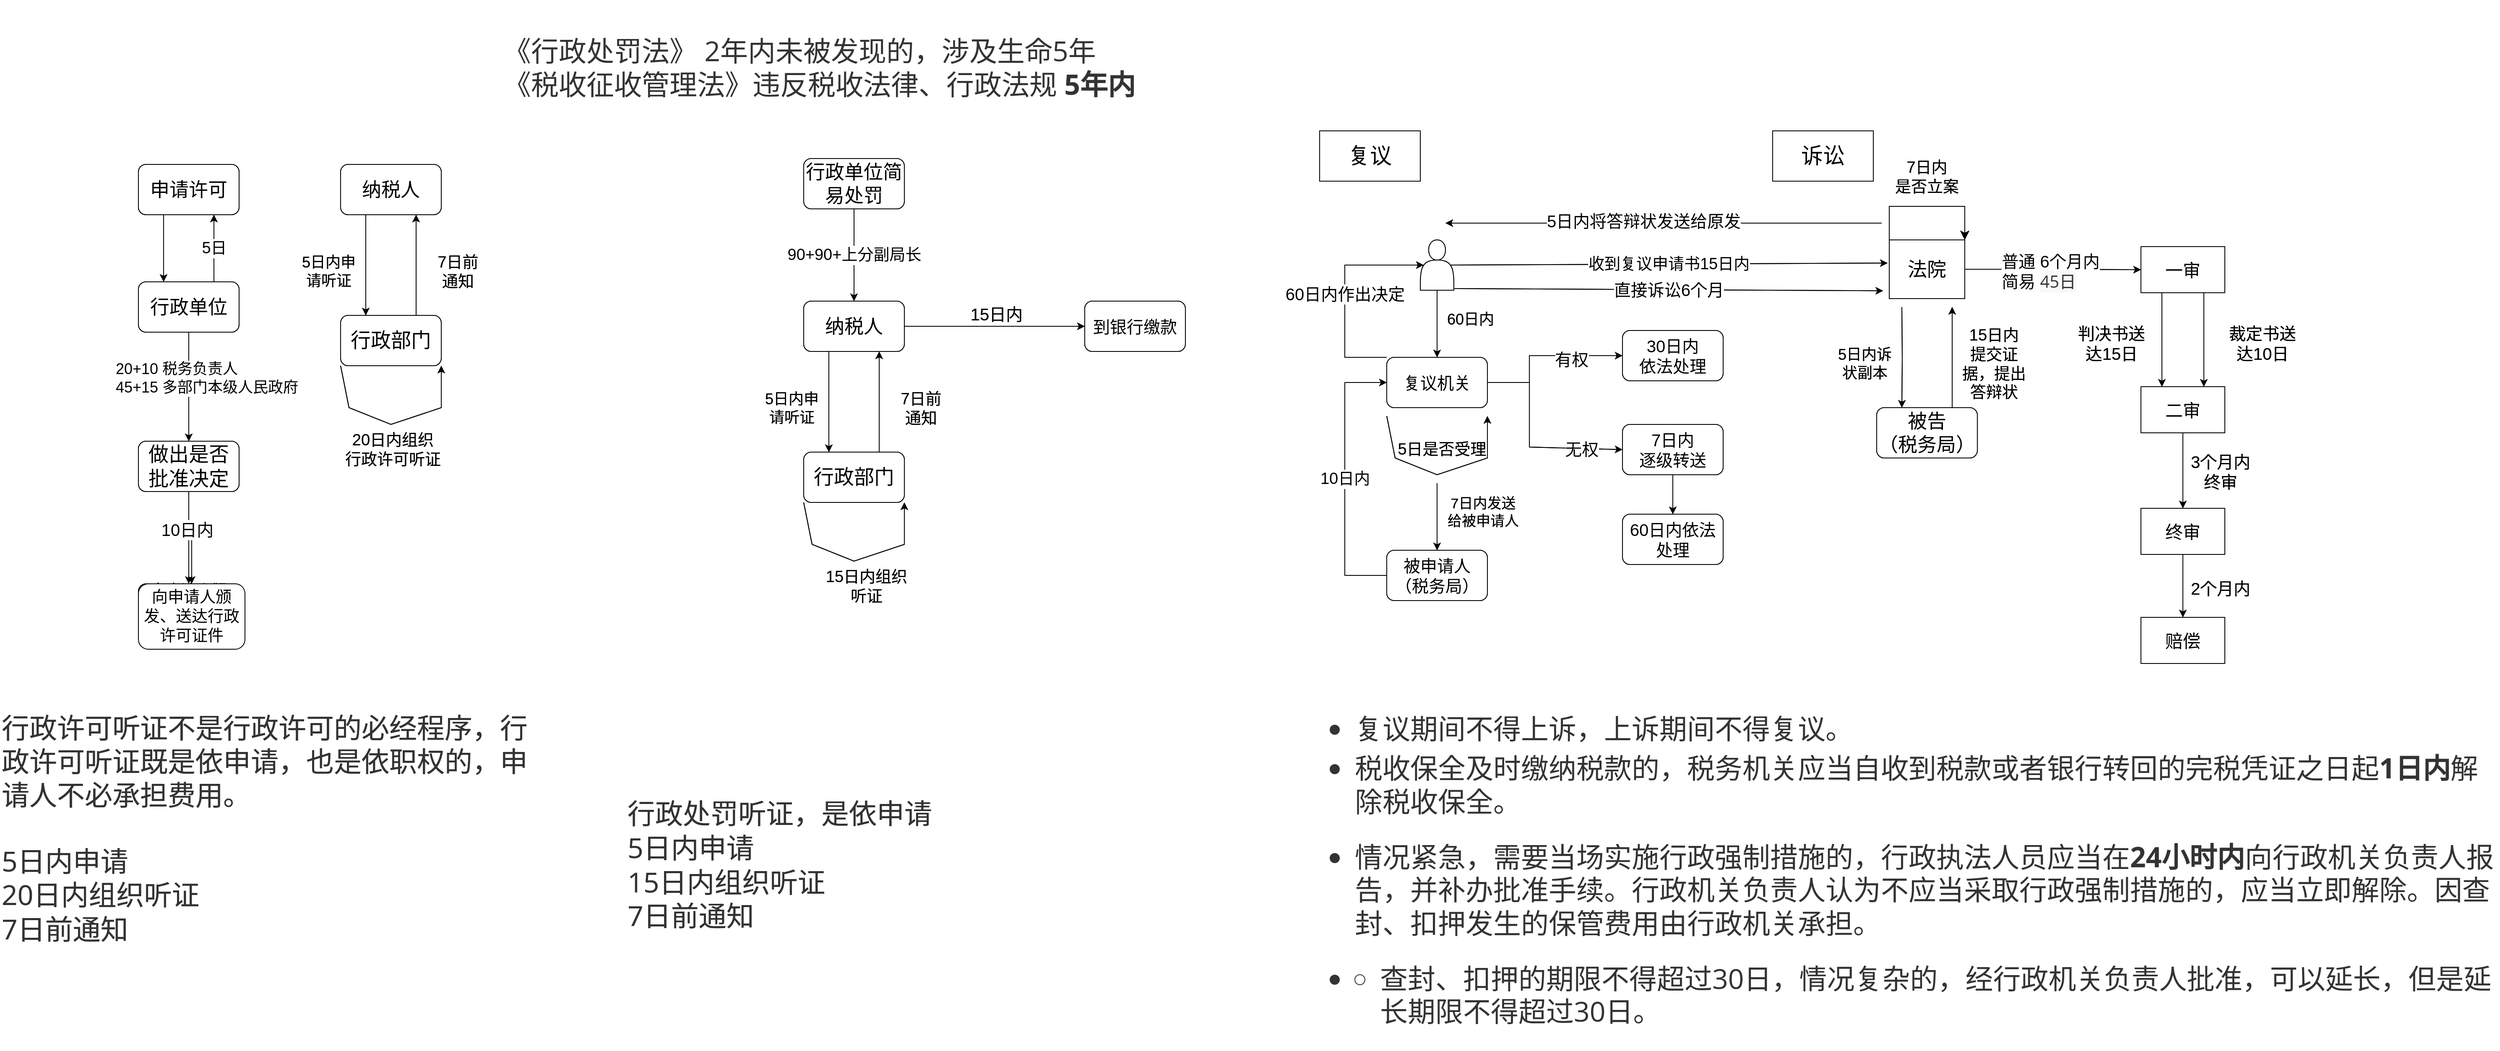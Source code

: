 <mxfile version="24.2.2" type="github">
  <diagram name="第 1 页" id="-ZGSn26ycv_NhK65gIa6">
    <mxGraphModel dx="2587" dy="1867" grid="0" gridSize="10" guides="1" tooltips="1" connect="1" arrows="1" fold="1" page="0" pageScale="1" pageWidth="827" pageHeight="1169" background="#ffffff" math="0" shadow="0">
      <root>
        <mxCell id="0" />
        <mxCell id="1" parent="0" />
        <mxCell id="Z39Dp9wX__Uqm4KgjtQT-8" value="" style="edgeStyle=orthogonalEdgeStyle;rounded=0;orthogonalLoop=1;jettySize=auto;html=1;exitX=0.25;exitY=1;exitDx=0;exitDy=0;entryX=0.25;entryY=0;entryDx=0;entryDy=0;" parent="1" source="Z39Dp9wX__Uqm4KgjtQT-2" target="Z39Dp9wX__Uqm4KgjtQT-3" edge="1">
          <mxGeometry relative="1" as="geometry" />
        </mxCell>
        <mxCell id="Z39Dp9wX__Uqm4KgjtQT-2" value="&lt;font style=&quot;font-size: 23px;&quot;&gt;申请许可&lt;/font&gt;" style="rounded=1;whiteSpace=wrap;html=1;" parent="1" vertex="1">
          <mxGeometry x="40" y="80" width="120" height="60" as="geometry" />
        </mxCell>
        <mxCell id="Z39Dp9wX__Uqm4KgjtQT-6" value="" style="edgeStyle=orthogonalEdgeStyle;rounded=0;orthogonalLoop=1;jettySize=auto;html=1;" parent="1" source="Z39Dp9wX__Uqm4KgjtQT-3" target="Z39Dp9wX__Uqm4KgjtQT-5" edge="1">
          <mxGeometry relative="1" as="geometry" />
        </mxCell>
        <mxCell id="Z39Dp9wX__Uqm4KgjtQT-9" value="&lt;font style=&quot;font-size: 18px;&quot;&gt;20+10 税务负责人&lt;br&gt;45+15 多部门本级人民政府&lt;/font&gt;" style="edgeLabel;html=1;align=left;verticalAlign=middle;resizable=0;points=[];" parent="Z39Dp9wX__Uqm4KgjtQT-6" vertex="1" connectable="0">
          <mxGeometry x="-0.163" y="-2" relative="1" as="geometry">
            <mxPoint x="-87" as="offset" />
          </mxGeometry>
        </mxCell>
        <mxCell id="Z39Dp9wX__Uqm4KgjtQT-3" value="&lt;font style=&quot;font-size: 23px;&quot;&gt;行政单位&lt;/font&gt;" style="whiteSpace=wrap;html=1;rounded=1;" parent="1" vertex="1">
          <mxGeometry x="40" y="220" width="120" height="60" as="geometry" />
        </mxCell>
        <mxCell id="Z39Dp9wX__Uqm4KgjtQT-93" value="" style="edgeStyle=orthogonalEdgeStyle;rounded=0;orthogonalLoop=1;jettySize=auto;html=1;" parent="1" source="Z39Dp9wX__Uqm4KgjtQT-5" target="Z39Dp9wX__Uqm4KgjtQT-92" edge="1">
          <mxGeometry relative="1" as="geometry" />
        </mxCell>
        <mxCell id="Z39Dp9wX__Uqm4KgjtQT-94" value="&lt;font style=&quot;font-size: 20px;&quot;&gt;10日内&lt;/font&gt;" style="edgeLabel;html=1;align=center;verticalAlign=middle;resizable=0;points=[];" parent="Z39Dp9wX__Uqm4KgjtQT-93" vertex="1" connectable="0">
          <mxGeometry x="-0.212" y="-2" relative="1" as="geometry">
            <mxPoint as="offset" />
          </mxGeometry>
        </mxCell>
        <mxCell id="Z39Dp9wX__Uqm4KgjtQT-5" value="&lt;font style=&quot;font-size: 24px;&quot;&gt;做出是否批准决定&lt;/font&gt;" style="whiteSpace=wrap;html=1;rounded=1;" parent="1" vertex="1">
          <mxGeometry x="40" y="410" width="120" height="60" as="geometry" />
        </mxCell>
        <mxCell id="Z39Dp9wX__Uqm4KgjtQT-7" value="&lt;font style=&quot;font-size: 19px;&quot;&gt;5日&lt;/font&gt;" style="endArrow=classic;html=1;rounded=0;exitX=0.75;exitY=0;exitDx=0;exitDy=0;entryX=0.75;entryY=1;entryDx=0;entryDy=0;" parent="1" source="Z39Dp9wX__Uqm4KgjtQT-3" target="Z39Dp9wX__Uqm4KgjtQT-2" edge="1">
          <mxGeometry width="50" height="50" relative="1" as="geometry">
            <mxPoint x="410" y="190" as="sourcePoint" />
            <mxPoint x="460" y="140" as="targetPoint" />
          </mxGeometry>
        </mxCell>
        <mxCell id="Z39Dp9wX__Uqm4KgjtQT-11" value="&lt;span style=&quot;font-size: 23px;&quot;&gt;行政单位简易处罚&lt;/span&gt;" style="rounded=1;whiteSpace=wrap;html=1;" parent="1" vertex="1">
          <mxGeometry x="833" y="73" width="120" height="60" as="geometry" />
        </mxCell>
        <mxCell id="Z39Dp9wX__Uqm4KgjtQT-12" value="" style="edgeStyle=orthogonalEdgeStyle;rounded=0;orthogonalLoop=1;jettySize=auto;html=1;exitX=0.25;exitY=1;exitDx=0;exitDy=0;entryX=0.25;entryY=0;entryDx=0;entryDy=0;" parent="1" source="Z39Dp9wX__Uqm4KgjtQT-14" target="Z39Dp9wX__Uqm4KgjtQT-15" edge="1">
          <mxGeometry relative="1" as="geometry" />
        </mxCell>
        <mxCell id="Z39Dp9wX__Uqm4KgjtQT-96" value="" style="edgeStyle=orthogonalEdgeStyle;rounded=0;orthogonalLoop=1;jettySize=auto;html=1;" parent="1" source="Z39Dp9wX__Uqm4KgjtQT-14" target="Z39Dp9wX__Uqm4KgjtQT-95" edge="1">
          <mxGeometry relative="1" as="geometry" />
        </mxCell>
        <mxCell id="Z39Dp9wX__Uqm4KgjtQT-14" value="&lt;font style=&quot;font-size: 23px;&quot;&gt;纳税人&lt;/font&gt;" style="whiteSpace=wrap;html=1;rounded=1;" parent="1" vertex="1">
          <mxGeometry x="833" y="243" width="120" height="60" as="geometry" />
        </mxCell>
        <mxCell id="Z39Dp9wX__Uqm4KgjtQT-15" value="&lt;font style=&quot;font-size: 24px;&quot;&gt;行政部门&lt;/font&gt;" style="whiteSpace=wrap;html=1;rounded=1;" parent="1" vertex="1">
          <mxGeometry x="833" y="423" width="120" height="60" as="geometry" />
        </mxCell>
        <mxCell id="Z39Dp9wX__Uqm4KgjtQT-17" value="&lt;font style=&quot;font-size: 19px;&quot;&gt;90+90+上分副局长&lt;/font&gt;" style="endArrow=classic;html=1;rounded=0;exitX=0.5;exitY=1;exitDx=0;exitDy=0;entryX=0.5;entryY=0;entryDx=0;entryDy=0;" parent="1" source="Z39Dp9wX__Uqm4KgjtQT-11" target="Z39Dp9wX__Uqm4KgjtQT-14" edge="1">
          <mxGeometry width="50" height="50" relative="1" as="geometry">
            <mxPoint x="793" y="383" as="sourcePoint" />
            <mxPoint x="843" y="333" as="targetPoint" />
            <mxPoint as="offset" />
          </mxGeometry>
        </mxCell>
        <mxCell id="Z39Dp9wX__Uqm4KgjtQT-19" value="" style="endArrow=classic;html=1;rounded=0;exitX=0;exitY=1;exitDx=0;exitDy=0;entryX=1;entryY=1;entryDx=0;entryDy=0;" parent="1" source="Z39Dp9wX__Uqm4KgjtQT-15" target="Z39Dp9wX__Uqm4KgjtQT-15" edge="1">
          <mxGeometry width="50" height="50" relative="1" as="geometry">
            <mxPoint x="793" y="373" as="sourcePoint" />
            <mxPoint x="943" y="493" as="targetPoint" />
            <Array as="points">
              <mxPoint x="843" y="533" />
              <mxPoint x="893" y="553" />
              <mxPoint x="953" y="533" />
            </Array>
          </mxGeometry>
        </mxCell>
        <mxCell id="Z39Dp9wX__Uqm4KgjtQT-20" value="&lt;font style=&quot;font-size: 19px;&quot;&gt;15日内组织听证&lt;/font&gt;" style="text;html=1;strokeColor=none;fillColor=none;align=center;verticalAlign=middle;whiteSpace=wrap;rounded=0;" parent="1" vertex="1">
          <mxGeometry x="853" y="563" width="110" height="40" as="geometry" />
        </mxCell>
        <mxCell id="Z39Dp9wX__Uqm4KgjtQT-26" value="&lt;font style=&quot;font-size: 19px;&quot;&gt;7日前&lt;br&gt;通知&lt;/font&gt;" style="text;html=1;strokeColor=none;fillColor=none;align=center;verticalAlign=middle;whiteSpace=wrap;rounded=0;" parent="1" vertex="1">
          <mxGeometry x="933" y="331" width="80" height="80" as="geometry" />
        </mxCell>
        <mxCell id="Z39Dp9wX__Uqm4KgjtQT-27" value="&lt;font style=&quot;font-size: 18px;&quot;&gt;5日内申请听证&lt;/font&gt;" style="text;html=1;strokeColor=none;fillColor=none;align=center;verticalAlign=middle;whiteSpace=wrap;rounded=0;" parent="1" vertex="1">
          <mxGeometry x="779" y="331" width="80" height="80" as="geometry" />
        </mxCell>
        <mxCell id="Z39Dp9wX__Uqm4KgjtQT-28" value="" style="endArrow=classic;html=1;rounded=0;exitX=0.75;exitY=0;exitDx=0;exitDy=0;entryX=0.75;entryY=1;entryDx=0;entryDy=0;" parent="1" source="Z39Dp9wX__Uqm4KgjtQT-15" target="Z39Dp9wX__Uqm4KgjtQT-14" edge="1">
          <mxGeometry width="50" height="50" relative="1" as="geometry">
            <mxPoint x="793" y="333" as="sourcePoint" />
            <mxPoint x="843" y="283" as="targetPoint" />
          </mxGeometry>
        </mxCell>
        <mxCell id="Z39Dp9wX__Uqm4KgjtQT-29" value="" style="edgeStyle=orthogonalEdgeStyle;rounded=0;orthogonalLoop=1;jettySize=auto;html=1;exitX=0.25;exitY=1;exitDx=0;exitDy=0;entryX=0.25;entryY=0;entryDx=0;entryDy=0;" parent="1" source="Z39Dp9wX__Uqm4KgjtQT-30" target="Z39Dp9wX__Uqm4KgjtQT-31" edge="1">
          <mxGeometry relative="1" as="geometry" />
        </mxCell>
        <mxCell id="Z39Dp9wX__Uqm4KgjtQT-30" value="&lt;font style=&quot;font-size: 23px;&quot;&gt;纳税人&lt;/font&gt;" style="whiteSpace=wrap;html=1;rounded=1;" parent="1" vertex="1">
          <mxGeometry x="281" y="80" width="120" height="60" as="geometry" />
        </mxCell>
        <mxCell id="Z39Dp9wX__Uqm4KgjtQT-31" value="&lt;font style=&quot;font-size: 24px;&quot;&gt;行政部门&lt;/font&gt;" style="whiteSpace=wrap;html=1;rounded=1;" parent="1" vertex="1">
          <mxGeometry x="281" y="260" width="120" height="60" as="geometry" />
        </mxCell>
        <mxCell id="Z39Dp9wX__Uqm4KgjtQT-32" value="" style="endArrow=classic;html=1;rounded=0;exitX=0;exitY=1;exitDx=0;exitDy=0;entryX=1;entryY=1;entryDx=0;entryDy=0;" parent="1" source="Z39Dp9wX__Uqm4KgjtQT-31" target="Z39Dp9wX__Uqm4KgjtQT-31" edge="1">
          <mxGeometry width="50" height="50" relative="1" as="geometry">
            <mxPoint x="241" y="210" as="sourcePoint" />
            <mxPoint x="391" y="330" as="targetPoint" />
            <Array as="points">
              <mxPoint x="291" y="370" />
              <mxPoint x="341" y="390" />
              <mxPoint x="401" y="370" />
            </Array>
          </mxGeometry>
        </mxCell>
        <mxCell id="Z39Dp9wX__Uqm4KgjtQT-33" value="&lt;font style=&quot;font-size: 19px;&quot;&gt;20日内组织&lt;br&gt;行政许可听证&lt;/font&gt;" style="text;html=1;strokeColor=none;fillColor=none;align=center;verticalAlign=middle;whiteSpace=wrap;rounded=0;" parent="1" vertex="1">
          <mxGeometry x="274" y="400" width="139" height="40" as="geometry" />
        </mxCell>
        <mxCell id="Z39Dp9wX__Uqm4KgjtQT-34" value="&lt;font style=&quot;font-size: 19px;&quot;&gt;7日前&lt;br&gt;通知&lt;/font&gt;" style="text;html=1;strokeColor=none;fillColor=none;align=center;verticalAlign=middle;whiteSpace=wrap;rounded=0;" parent="1" vertex="1">
          <mxGeometry x="381" y="168" width="80" height="80" as="geometry" />
        </mxCell>
        <mxCell id="Z39Dp9wX__Uqm4KgjtQT-35" value="&lt;font style=&quot;font-size: 18px;&quot;&gt;5日内申请听证&lt;/font&gt;" style="text;html=1;strokeColor=none;fillColor=none;align=center;verticalAlign=middle;whiteSpace=wrap;rounded=0;" parent="1" vertex="1">
          <mxGeometry x="227" y="168" width="80" height="80" as="geometry" />
        </mxCell>
        <mxCell id="Z39Dp9wX__Uqm4KgjtQT-36" value="" style="endArrow=classic;html=1;rounded=0;exitX=0.75;exitY=0;exitDx=0;exitDy=0;entryX=0.75;entryY=1;entryDx=0;entryDy=0;" parent="1" source="Z39Dp9wX__Uqm4KgjtQT-31" target="Z39Dp9wX__Uqm4KgjtQT-30" edge="1">
          <mxGeometry width="50" height="50" relative="1" as="geometry">
            <mxPoint x="241" y="170" as="sourcePoint" />
            <mxPoint x="291" y="120" as="targetPoint" />
          </mxGeometry>
        </mxCell>
        <mxCell id="Z39Dp9wX__Uqm4KgjtQT-40" value="" style="edgeStyle=orthogonalEdgeStyle;rounded=0;orthogonalLoop=1;jettySize=auto;html=1;" parent="1" source="Z39Dp9wX__Uqm4KgjtQT-38" target="Z39Dp9wX__Uqm4KgjtQT-39" edge="1">
          <mxGeometry relative="1" as="geometry" />
        </mxCell>
        <mxCell id="Z39Dp9wX__Uqm4KgjtQT-38" value="" style="shape=actor;whiteSpace=wrap;html=1;" parent="1" vertex="1">
          <mxGeometry x="1568" y="170" width="40" height="60" as="geometry" />
        </mxCell>
        <mxCell id="Z39Dp9wX__Uqm4KgjtQT-39" value="&lt;font style=&quot;font-size: 20px;&quot;&gt;复议机关&lt;/font&gt;" style="rounded=1;whiteSpace=wrap;html=1;" parent="1" vertex="1">
          <mxGeometry x="1528" y="310" width="120" height="60" as="geometry" />
        </mxCell>
        <mxCell id="Z39Dp9wX__Uqm4KgjtQT-41" value="&lt;font style=&quot;font-size: 18px;&quot;&gt;60日内&lt;/font&gt;" style="text;html=1;strokeColor=none;fillColor=none;align=center;verticalAlign=middle;whiteSpace=wrap;rounded=0;" parent="1" vertex="1">
          <mxGeometry x="1598" y="250" width="60" height="30" as="geometry" />
        </mxCell>
        <mxCell id="Z39Dp9wX__Uqm4KgjtQT-42" value="&lt;font style=&quot;font-size: 26px;&quot;&gt;复议&lt;/font&gt;" style="rounded=0;whiteSpace=wrap;html=1;" parent="1" vertex="1">
          <mxGeometry x="1448" y="40" width="120" height="60" as="geometry" />
        </mxCell>
        <mxCell id="Z39Dp9wX__Uqm4KgjtQT-43" value="" style="endArrow=classic;html=1;rounded=0;exitX=0;exitY=1;exitDx=0;exitDy=0;entryX=1;entryY=1;entryDx=0;entryDy=0;" parent="1" edge="1">
          <mxGeometry width="50" height="50" relative="1" as="geometry">
            <mxPoint x="1528" y="380" as="sourcePoint" />
            <mxPoint x="1648" y="380" as="targetPoint" />
            <Array as="points">
              <mxPoint x="1538" y="430" />
              <mxPoint x="1588" y="450" />
              <mxPoint x="1648" y="430" />
            </Array>
          </mxGeometry>
        </mxCell>
        <mxCell id="Z39Dp9wX__Uqm4KgjtQT-44" value="&lt;font style=&quot;font-size: 19px;&quot;&gt;5日是否受理&lt;/font&gt;" style="text;html=1;strokeColor=none;fillColor=none;align=center;verticalAlign=middle;whiteSpace=wrap;rounded=0;" parent="1" vertex="1">
          <mxGeometry x="1539" y="400" width="110" height="40" as="geometry" />
        </mxCell>
        <mxCell id="Z39Dp9wX__Uqm4KgjtQT-45" value="&lt;font style=&quot;font-size: 20px;&quot;&gt;被申请人（税务局）&lt;/font&gt;" style="rounded=1;whiteSpace=wrap;html=1;" parent="1" vertex="1">
          <mxGeometry x="1528" y="540" width="120" height="60" as="geometry" />
        </mxCell>
        <mxCell id="Z39Dp9wX__Uqm4KgjtQT-46" value="" style="endArrow=classic;html=1;rounded=0;entryX=0.5;entryY=0;entryDx=0;entryDy=0;" parent="1" target="Z39Dp9wX__Uqm4KgjtQT-45" edge="1">
          <mxGeometry width="50" height="50" relative="1" as="geometry">
            <mxPoint x="1588" y="460" as="sourcePoint" />
            <mxPoint x="1968" y="360" as="targetPoint" />
          </mxGeometry>
        </mxCell>
        <mxCell id="Z39Dp9wX__Uqm4KgjtQT-47" value="&lt;font style=&quot;font-size: 17px;&quot;&gt;7日内发送&lt;br&gt;给被申请人&lt;/font&gt;" style="text;html=1;strokeColor=none;fillColor=none;align=center;verticalAlign=middle;whiteSpace=wrap;rounded=0;" parent="1" vertex="1">
          <mxGeometry x="1593" y="480" width="100" height="30" as="geometry" />
        </mxCell>
        <mxCell id="Z39Dp9wX__Uqm4KgjtQT-48" value="&lt;font style=&quot;font-size: 19px;&quot;&gt;10日内&lt;/font&gt;" style="endArrow=classic;html=1;rounded=0;exitX=0;exitY=0.5;exitDx=0;exitDy=0;entryX=0;entryY=0.5;entryDx=0;entryDy=0;" parent="1" source="Z39Dp9wX__Uqm4KgjtQT-45" target="Z39Dp9wX__Uqm4KgjtQT-39" edge="1">
          <mxGeometry width="50" height="50" relative="1" as="geometry">
            <mxPoint x="1868" y="390" as="sourcePoint" />
            <mxPoint x="1918" y="340" as="targetPoint" />
            <Array as="points">
              <mxPoint x="1478" y="570" />
              <mxPoint x="1478" y="340" />
            </Array>
          </mxGeometry>
        </mxCell>
        <mxCell id="Z39Dp9wX__Uqm4KgjtQT-50" value="&lt;font style=&quot;font-size: 20px;&quot;&gt;60日内&lt;/font&gt;" style="endArrow=classic;html=1;rounded=0;exitX=0;exitY=0;exitDx=0;exitDy=0;entryX=0.1;entryY=0.5;entryDx=0;entryDy=0;entryPerimeter=0;" parent="1" source="Z39Dp9wX__Uqm4KgjtQT-39" target="Z39Dp9wX__Uqm4KgjtQT-38" edge="1">
          <mxGeometry x="-0.003" width="50" height="50" relative="1" as="geometry">
            <mxPoint x="1868" y="370" as="sourcePoint" />
            <mxPoint x="1918" y="320" as="targetPoint" />
            <Array as="points">
              <mxPoint x="1478" y="310" />
              <mxPoint x="1478" y="200" />
            </Array>
            <mxPoint as="offset" />
          </mxGeometry>
        </mxCell>
        <mxCell id="Z39Dp9wX__Uqm4KgjtQT-57" value="&lt;font style=&quot;font-size: 20px;&quot;&gt;直接诉讼6个月&lt;/font&gt;" style="endArrow=classic;html=1;rounded=0;exitX=1.017;exitY=0.967;exitDx=0;exitDy=0;exitPerimeter=0;entryX=-0.081;entryY=0.867;entryDx=0;entryDy=0;entryPerimeter=0;" parent="1" source="Z39Dp9wX__Uqm4KgjtQT-38" target="Z39Dp9wX__Uqm4KgjtQT-59" edge="1">
          <mxGeometry width="50" height="50" relative="1" as="geometry">
            <mxPoint x="1868" y="370" as="sourcePoint" />
            <mxPoint x="2028" y="228" as="targetPoint" />
          </mxGeometry>
        </mxCell>
        <mxCell id="Z39Dp9wX__Uqm4KgjtQT-58" value="&lt;font style=&quot;font-size: 19px;&quot;&gt;收到复议申请书15日内&lt;/font&gt;" style="endArrow=classic;html=1;rounded=0;exitX=0.9;exitY=0.5;exitDx=0;exitDy=0;exitPerimeter=0;entryX=-0.022;entryY=0.395;entryDx=0;entryDy=0;entryPerimeter=0;" parent="1" source="Z39Dp9wX__Uqm4KgjtQT-38" target="Z39Dp9wX__Uqm4KgjtQT-59" edge="1">
          <mxGeometry x="-0.002" width="50" height="50" relative="1" as="geometry">
            <mxPoint x="1868" y="370" as="sourcePoint" />
            <mxPoint x="1848" y="190" as="targetPoint" />
            <mxPoint as="offset" />
          </mxGeometry>
        </mxCell>
        <mxCell id="Z39Dp9wX__Uqm4KgjtQT-74" value="" style="edgeStyle=orthogonalEdgeStyle;rounded=0;orthogonalLoop=1;jettySize=auto;html=1;" parent="1" source="Z39Dp9wX__Uqm4KgjtQT-59" target="Z39Dp9wX__Uqm4KgjtQT-73" edge="1">
          <mxGeometry relative="1" as="geometry" />
        </mxCell>
        <mxCell id="Z39Dp9wX__Uqm4KgjtQT-75" value="&lt;font style=&quot;font-size: 20px;&quot;&gt;6个月内&lt;/font&gt;" style="edgeLabel;html=1;align=center;verticalAlign=middle;resizable=0;points=[];" parent="Z39Dp9wX__Uqm4KgjtQT-74" vertex="1" connectable="0">
          <mxGeometry x="-0.037" y="-2" relative="1" as="geometry">
            <mxPoint as="offset" />
          </mxGeometry>
        </mxCell>
        <mxCell id="Z39Dp9wX__Uqm4KgjtQT-59" value="&lt;font style=&quot;font-size: 23px;&quot;&gt;法院&lt;/font&gt;" style="shape=loopLimit;whiteSpace=wrap;html=1;size=0;" parent="1" vertex="1">
          <mxGeometry x="2127" y="170" width="90" height="70" as="geometry" />
        </mxCell>
        <mxCell id="Z39Dp9wX__Uqm4KgjtQT-60" value="&lt;font style=&quot;font-size: 26px;&quot;&gt;诉讼&lt;/font&gt;" style="rounded=0;whiteSpace=wrap;html=1;" parent="1" vertex="1">
          <mxGeometry x="1988" y="40" width="120" height="60" as="geometry" />
        </mxCell>
        <mxCell id="Z39Dp9wX__Uqm4KgjtQT-63" value="" style="edgeStyle=elbowEdgeStyle;elbow=horizontal;endArrow=classic;html=1;curved=0;rounded=0;endSize=8;startSize=8;exitX=0;exitY=0;exitDx=0;exitDy=0;entryX=1;entryY=0;entryDx=0;entryDy=0;" parent="1" source="Z39Dp9wX__Uqm4KgjtQT-59" target="Z39Dp9wX__Uqm4KgjtQT-59" edge="1">
          <mxGeometry width="50" height="50" relative="1" as="geometry">
            <mxPoint x="2107" y="340" as="sourcePoint" />
            <mxPoint x="2157" y="290" as="targetPoint" />
            <Array as="points">
              <mxPoint x="2147" y="130" />
              <mxPoint x="2172" y="110" />
            </Array>
          </mxGeometry>
        </mxCell>
        <mxCell id="Z39Dp9wX__Uqm4KgjtQT-65" value="&lt;font style=&quot;font-size: 19px;&quot;&gt;7日内&lt;br&gt;是否立案&lt;/font&gt;" style="text;html=1;strokeColor=none;fillColor=none;align=center;verticalAlign=middle;whiteSpace=wrap;rounded=0;" parent="1" vertex="1">
          <mxGeometry x="2127" y="80" width="90" height="30" as="geometry" />
        </mxCell>
        <mxCell id="Z39Dp9wX__Uqm4KgjtQT-66" value="" style="edgeStyle=orthogonalEdgeStyle;rounded=0;orthogonalLoop=1;jettySize=auto;html=1;exitX=0.25;exitY=1;exitDx=0;exitDy=0;entryX=0.25;entryY=0;entryDx=0;entryDy=0;" parent="1" target="Z39Dp9wX__Uqm4KgjtQT-67" edge="1">
          <mxGeometry relative="1" as="geometry">
            <mxPoint x="2142" y="250" as="sourcePoint" />
          </mxGeometry>
        </mxCell>
        <mxCell id="Z39Dp9wX__Uqm4KgjtQT-67" value="&lt;font style=&quot;font-size: 23px;&quot;&gt;被告&lt;br&gt;（税务局）&lt;/font&gt;" style="whiteSpace=wrap;html=1;rounded=1;" parent="1" vertex="1">
          <mxGeometry x="2112" y="370" width="120" height="60" as="geometry" />
        </mxCell>
        <mxCell id="Z39Dp9wX__Uqm4KgjtQT-68" value="&lt;font style=&quot;font-size: 19px;&quot;&gt;15日内提交证据，提出答辩状&lt;br&gt;&lt;/font&gt;" style="text;html=1;strokeColor=none;fillColor=none;align=center;verticalAlign=middle;whiteSpace=wrap;rounded=0;" parent="1" vertex="1">
          <mxGeometry x="2212" y="278" width="80" height="80" as="geometry" />
        </mxCell>
        <mxCell id="Z39Dp9wX__Uqm4KgjtQT-69" value="&lt;font style=&quot;font-size: 18px;&quot;&gt;5日内诉状副本&lt;/font&gt;" style="text;html=1;strokeColor=none;fillColor=none;align=center;verticalAlign=middle;whiteSpace=wrap;rounded=0;" parent="1" vertex="1">
          <mxGeometry x="2058" y="278" width="80" height="80" as="geometry" />
        </mxCell>
        <mxCell id="Z39Dp9wX__Uqm4KgjtQT-70" value="" style="endArrow=classic;html=1;rounded=0;exitX=0.75;exitY=0;exitDx=0;exitDy=0;entryX=0.75;entryY=1;entryDx=0;entryDy=0;" parent="1" source="Z39Dp9wX__Uqm4KgjtQT-67" edge="1">
          <mxGeometry width="50" height="50" relative="1" as="geometry">
            <mxPoint x="2072" y="280" as="sourcePoint" />
            <mxPoint x="2202" y="250" as="targetPoint" />
          </mxGeometry>
        </mxCell>
        <mxCell id="Z39Dp9wX__Uqm4KgjtQT-71" value="" style="endArrow=classic;html=1;rounded=0;" parent="1" edge="1">
          <mxGeometry width="50" height="50" relative="1" as="geometry">
            <mxPoint x="2118" y="150" as="sourcePoint" />
            <mxPoint x="1598" y="150" as="targetPoint" />
          </mxGeometry>
        </mxCell>
        <mxCell id="Z39Dp9wX__Uqm4KgjtQT-72" value="&lt;font style=&quot;font-size: 20px;&quot;&gt;5日内将答辩状发送给原发&lt;/font&gt;" style="edgeLabel;html=1;align=center;verticalAlign=middle;resizable=0;points=[];" parent="Z39Dp9wX__Uqm4KgjtQT-71" vertex="1" connectable="0">
          <mxGeometry x="0.093" y="-3" relative="1" as="geometry">
            <mxPoint as="offset" />
          </mxGeometry>
        </mxCell>
        <mxCell id="Z39Dp9wX__Uqm4KgjtQT-73" value="&lt;font style=&quot;font-size: 21px;&quot;&gt;一审&lt;/font&gt;" style="rounded=0;whiteSpace=wrap;html=1;" parent="1" vertex="1">
          <mxGeometry x="2427" y="178" width="100" height="55" as="geometry" />
        </mxCell>
        <mxCell id="Z39Dp9wX__Uqm4KgjtQT-86" value="" style="edgeStyle=orthogonalEdgeStyle;rounded=0;orthogonalLoop=1;jettySize=auto;html=1;" parent="1" source="Z39Dp9wX__Uqm4KgjtQT-77" target="Z39Dp9wX__Uqm4KgjtQT-85" edge="1">
          <mxGeometry relative="1" as="geometry" />
        </mxCell>
        <mxCell id="Z39Dp9wX__Uqm4KgjtQT-77" value="&lt;font style=&quot;font-size: 21px;&quot;&gt;二审&lt;/font&gt;" style="rounded=0;whiteSpace=wrap;html=1;" parent="1" vertex="1">
          <mxGeometry x="2427" y="345" width="100" height="55" as="geometry" />
        </mxCell>
        <mxCell id="Z39Dp9wX__Uqm4KgjtQT-78" value="" style="endArrow=classic;html=1;rounded=0;exitX=0.25;exitY=1;exitDx=0;exitDy=0;entryX=0.25;entryY=0;entryDx=0;entryDy=0;" parent="1" source="Z39Dp9wX__Uqm4KgjtQT-73" target="Z39Dp9wX__Uqm4KgjtQT-77" edge="1">
          <mxGeometry width="50" height="50" relative="1" as="geometry">
            <mxPoint x="2287" y="430" as="sourcePoint" />
            <mxPoint x="2337" y="380" as="targetPoint" />
          </mxGeometry>
        </mxCell>
        <mxCell id="Z39Dp9wX__Uqm4KgjtQT-80" value="&lt;font style=&quot;font-size: 20px;&quot;&gt;判决书送达15日&lt;/font&gt;" style="text;html=1;strokeColor=none;fillColor=none;align=center;verticalAlign=middle;whiteSpace=wrap;rounded=0;" parent="1" vertex="1">
          <mxGeometry x="2347" y="265" width="90" height="55" as="geometry" />
        </mxCell>
        <mxCell id="Z39Dp9wX__Uqm4KgjtQT-83" value="" style="endArrow=classic;html=1;rounded=0;exitX=0.75;exitY=1;exitDx=0;exitDy=0;entryX=0.75;entryY=0;entryDx=0;entryDy=0;" parent="1" source="Z39Dp9wX__Uqm4KgjtQT-73" target="Z39Dp9wX__Uqm4KgjtQT-77" edge="1">
          <mxGeometry width="50" height="50" relative="1" as="geometry">
            <mxPoint x="2287" y="400" as="sourcePoint" />
            <mxPoint x="2337" y="350" as="targetPoint" />
          </mxGeometry>
        </mxCell>
        <mxCell id="Z39Dp9wX__Uqm4KgjtQT-84" value="&lt;font style=&quot;font-size: 20px;&quot;&gt;裁定书送达10日&lt;/font&gt;" style="text;html=1;strokeColor=none;fillColor=none;align=center;verticalAlign=middle;whiteSpace=wrap;rounded=0;" parent="1" vertex="1">
          <mxGeometry x="2527" y="265" width="90" height="55" as="geometry" />
        </mxCell>
        <mxCell id="Z39Dp9wX__Uqm4KgjtQT-89" value="" style="edgeStyle=orthogonalEdgeStyle;rounded=0;orthogonalLoop=1;jettySize=auto;html=1;" parent="1" source="Z39Dp9wX__Uqm4KgjtQT-85" target="Z39Dp9wX__Uqm4KgjtQT-88" edge="1">
          <mxGeometry relative="1" as="geometry" />
        </mxCell>
        <mxCell id="Z39Dp9wX__Uqm4KgjtQT-85" value="&lt;font style=&quot;font-size: 21px;&quot;&gt;终审&lt;/font&gt;" style="rounded=0;whiteSpace=wrap;html=1;" parent="1" vertex="1">
          <mxGeometry x="2427" y="490" width="100" height="55" as="geometry" />
        </mxCell>
        <mxCell id="Z39Dp9wX__Uqm4KgjtQT-87" value="&lt;font style=&quot;font-size: 20px;&quot;&gt;3个月内终审&lt;/font&gt;" style="text;html=1;strokeColor=none;fillColor=none;align=center;verticalAlign=middle;whiteSpace=wrap;rounded=0;" parent="1" vertex="1">
          <mxGeometry x="2477" y="418" width="90" height="55" as="geometry" />
        </mxCell>
        <mxCell id="Z39Dp9wX__Uqm4KgjtQT-88" value="&lt;font style=&quot;font-size: 21px;&quot;&gt;赔偿&lt;/font&gt;" style="rounded=0;whiteSpace=wrap;html=1;" parent="1" vertex="1">
          <mxGeometry x="2427" y="620" width="100" height="55" as="geometry" />
        </mxCell>
        <mxCell id="Z39Dp9wX__Uqm4KgjtQT-90" value="&lt;font style=&quot;font-size: 20px;&quot;&gt;2个月内&lt;/font&gt;" style="text;html=1;strokeColor=none;fillColor=none;align=center;verticalAlign=middle;whiteSpace=wrap;rounded=0;" parent="1" vertex="1">
          <mxGeometry x="2477" y="557" width="90" height="55" as="geometry" />
        </mxCell>
        <mxCell id="Z39Dp9wX__Uqm4KgjtQT-92" value="&lt;font style=&quot;font-size: 18px;&quot;&gt;向申请人颁发、送达行政许可证件&lt;/font&gt;" style="whiteSpace=wrap;html=1;rounded=1;" parent="1" vertex="1">
          <mxGeometry x="40" y="580" width="120" height="60" as="geometry" />
        </mxCell>
        <mxCell id="Z39Dp9wX__Uqm4KgjtQT-95" value="&lt;font style=&quot;font-size: 20px;&quot;&gt;到银行缴款&lt;/font&gt;" style="rounded=1;whiteSpace=wrap;html=1;" parent="1" vertex="1">
          <mxGeometry x="1168" y="243" width="120" height="60" as="geometry" />
        </mxCell>
        <mxCell id="Z39Dp9wX__Uqm4KgjtQT-98" value="&lt;font style=&quot;font-size: 20px;&quot;&gt;15日内&lt;/font&gt;" style="text;html=1;strokeColor=none;fillColor=none;align=center;verticalAlign=middle;whiteSpace=wrap;rounded=0;" parent="1" vertex="1">
          <mxGeometry x="998" y="243" width="130" height="30" as="geometry" />
        </mxCell>
        <mxCell id="Z39Dp9wX__Uqm4KgjtQT-100" value="&lt;font style=&quot;font-size: 20px;&quot;&gt;30日内&lt;br&gt;依法处理&lt;/font&gt;" style="rounded=1;whiteSpace=wrap;html=1;" parent="1" vertex="1">
          <mxGeometry x="1809" y="278" width="120" height="60" as="geometry" />
        </mxCell>
        <mxCell id="Z39Dp9wX__Uqm4KgjtQT-103" value="" style="edgeStyle=orthogonalEdgeStyle;rounded=0;orthogonalLoop=1;jettySize=auto;html=1;" parent="1" source="Z39Dp9wX__Uqm4KgjtQT-101" target="Z39Dp9wX__Uqm4KgjtQT-102" edge="1">
          <mxGeometry relative="1" as="geometry" />
        </mxCell>
        <mxCell id="Z39Dp9wX__Uqm4KgjtQT-101" value="&lt;font style=&quot;font-size: 20px;&quot;&gt;7日内&lt;br&gt;逐级转送&lt;/font&gt;" style="rounded=1;whiteSpace=wrap;html=1;" parent="1" vertex="1">
          <mxGeometry x="1809" y="390" width="120" height="60" as="geometry" />
        </mxCell>
        <mxCell id="Z39Dp9wX__Uqm4KgjtQT-102" value="&lt;font style=&quot;font-size: 20px;&quot;&gt;60日内依法处理&lt;/font&gt;" style="whiteSpace=wrap;html=1;rounded=1;" parent="1" vertex="1">
          <mxGeometry x="1809" y="497" width="120" height="60" as="geometry" />
        </mxCell>
        <mxCell id="Z39Dp9wX__Uqm4KgjtQT-104" value="" style="endArrow=classic;html=1;rounded=0;exitX=1;exitY=0.5;exitDx=0;exitDy=0;entryX=0;entryY=0.5;entryDx=0;entryDy=0;" parent="1" source="Z39Dp9wX__Uqm4KgjtQT-39" target="Z39Dp9wX__Uqm4KgjtQT-100" edge="1">
          <mxGeometry width="50" height="50" relative="1" as="geometry">
            <mxPoint x="1858" y="540" as="sourcePoint" />
            <mxPoint x="1908" y="490" as="targetPoint" />
            <Array as="points">
              <mxPoint x="1698" y="340" />
              <mxPoint x="1698" y="308" />
            </Array>
          </mxGeometry>
        </mxCell>
        <mxCell id="Z39Dp9wX__Uqm4KgjtQT-106" value="&lt;font style=&quot;font-size: 20px;&quot;&gt;有权&lt;/font&gt;" style="edgeLabel;html=1;align=center;verticalAlign=middle;resizable=0;points=[];" parent="Z39Dp9wX__Uqm4KgjtQT-104" vertex="1" connectable="0">
          <mxGeometry x="0.362" y="-4" relative="1" as="geometry">
            <mxPoint as="offset" />
          </mxGeometry>
        </mxCell>
        <mxCell id="Z39Dp9wX__Uqm4KgjtQT-105" value="" style="endArrow=classic;html=1;rounded=0;exitX=1;exitY=0.5;exitDx=0;exitDy=0;entryX=0;entryY=0.5;entryDx=0;entryDy=0;" parent="1" source="Z39Dp9wX__Uqm4KgjtQT-39" target="Z39Dp9wX__Uqm4KgjtQT-101" edge="1">
          <mxGeometry width="50" height="50" relative="1" as="geometry">
            <mxPoint x="1858" y="540" as="sourcePoint" />
            <mxPoint x="1908" y="490" as="targetPoint" />
            <Array as="points">
              <mxPoint x="1698" y="340" />
              <mxPoint x="1698" y="417" />
            </Array>
          </mxGeometry>
        </mxCell>
        <mxCell id="Z39Dp9wX__Uqm4KgjtQT-107" value="&lt;font style=&quot;font-size: 20px;&quot;&gt;无权&lt;/font&gt;" style="edgeLabel;html=1;align=center;verticalAlign=middle;resizable=0;points=[];" parent="Z39Dp9wX__Uqm4KgjtQT-105" vertex="1" connectable="0">
          <mxGeometry x="0.583" relative="1" as="geometry">
            <mxPoint as="offset" />
          </mxGeometry>
        </mxCell>
        <mxCell id="XIzKHyMmlTQs2KDNC5_r-3" value="&lt;span style=&quot;color: rgb(51, 51, 51); font-family: &amp;quot;Open Sans&amp;quot;, &amp;quot;Clear Sans&amp;quot;, &amp;quot;Helvetica Neue&amp;quot;, Helvetica, Arial, &amp;quot;Segoe UI Emoji&amp;quot;, sans-serif; orphans: 4; caret-color: rgb(51, 51, 51); white-space-collapse: preserve; font-size: 33px;&quot;&gt;&lt;font style=&quot;font-size: 33px;&quot;&gt;行政许可听证不是行政许可的必经程序，行政许可听证既是依申请，也是依职权的，申请人不必承担费用。&lt;/font&gt;&lt;/span&gt;&lt;div&gt;&lt;div style=&quot;orphans: 4;&quot;&gt;&lt;font face=&quot;Open Sans, Clear Sans, Helvetica Neue, Helvetica, Arial, Segoe UI Emoji, sans-serif&quot; color=&quot;#333333&quot;&gt;&lt;span style=&quot;font-size: 33px; caret-color: rgb(51, 51, 51); white-space-collapse: preserve;&quot;&gt;&lt;br&gt;&lt;/span&gt;&lt;/font&gt;&lt;/div&gt;&lt;div style=&quot;font-size: 33px;&quot;&gt;&lt;font style=&quot;font-size: 33px;&quot;&gt;&lt;span style=&quot;box-sizing: border-box; caret-color: rgb(51, 51, 51); color: rgb(51, 51, 51); font-family: &amp;quot;Open Sans&amp;quot;, &amp;quot;Clear Sans&amp;quot;, &amp;quot;Helvetica Neue&amp;quot;, Helvetica, Arial, &amp;quot;Segoe UI Emoji&amp;quot;, sans-serif; orphans: 4; white-space-collapse: preserve; text-size-adjust: auto;&quot; class=&quot;md-plain md-expand&quot;&gt;5日内申请&lt;/span&gt;&lt;span style=&quot;box-sizing: border-box; caret-color: rgb(51, 51, 51); color: rgb(51, 51, 51); font-family: &amp;quot;Open Sans&amp;quot;, &amp;quot;Clear Sans&amp;quot;, &amp;quot;Helvetica Neue&amp;quot;, Helvetica, Arial, &amp;quot;Segoe UI Emoji&amp;quot;, sans-serif; orphans: 4; white-space-collapse: preserve; text-size-adjust: auto;&quot; class=&quot;md-softbreak&quot;&gt;&lt;br&gt;&lt;/span&gt;&lt;span style=&quot;box-sizing: border-box; caret-color: rgb(51, 51, 51); color: rgb(51, 51, 51); font-family: &amp;quot;Open Sans&amp;quot;, &amp;quot;Clear Sans&amp;quot;, &amp;quot;Helvetica Neue&amp;quot;, Helvetica, Arial, &amp;quot;Segoe UI Emoji&amp;quot;, sans-serif; orphans: 4; white-space-collapse: preserve; text-size-adjust: auto;&quot; class=&quot;md-plain&quot;&gt;20日内组织听证&lt;/span&gt;&lt;span style=&quot;box-sizing: border-box; caret-color: rgb(51, 51, 51); color: rgb(51, 51, 51); font-family: &amp;quot;Open Sans&amp;quot;, &amp;quot;Clear Sans&amp;quot;, &amp;quot;Helvetica Neue&amp;quot;, Helvetica, Arial, &amp;quot;Segoe UI Emoji&amp;quot;, sans-serif; orphans: 4; white-space-collapse: preserve; text-size-adjust: auto;&quot; class=&quot;md-softbreak&quot;&gt;&lt;br&gt;&lt;/span&gt;&lt;span style=&quot;box-sizing: border-box; caret-color: rgb(51, 51, 51); color: rgb(51, 51, 51); font-family: &amp;quot;Open Sans&amp;quot;, &amp;quot;Clear Sans&amp;quot;, &amp;quot;Helvetica Neue&amp;quot;, Helvetica, Arial, &amp;quot;Segoe UI Emoji&amp;quot;, sans-serif; orphans: 4; white-space-collapse: preserve; text-size-adjust: auto;&quot; class=&quot;md-plain md-expand&quot;&gt;7日前通知&lt;/span&gt;&lt;/font&gt;&lt;br&gt;&lt;/div&gt;&lt;/div&gt;" style="text;html=1;align=left;verticalAlign=middle;whiteSpace=wrap;rounded=0;" parent="1" vertex="1">
          <mxGeometry x="-125" y="743" width="640" height="258" as="geometry" />
        </mxCell>
        <mxCell id="XIzKHyMmlTQs2KDNC5_r-4" value="&lt;div style=&quot;font-size: 33px;&quot;&gt;&lt;font style=&quot;font-size: 33px;&quot;&gt;&lt;span style=&quot;color: rgb(51, 51, 51); font-family: &amp;quot;Open Sans&amp;quot;, &amp;quot;Clear Sans&amp;quot;, &amp;quot;Helvetica Neue&amp;quot;, Helvetica, Arial, &amp;quot;Segoe UI Emoji&amp;quot;, sans-serif; orphans: 4; caret-color: rgb(51, 51, 51); white-space-collapse: preserve; background-color: initial;&quot;&gt;行政处罚听证，是依申请&lt;/span&gt;&lt;br&gt;&lt;/font&gt;&lt;/div&gt;&lt;div style=&quot;font-size: 33px;&quot;&gt;&lt;font style=&quot;font-size: 33px;&quot;&gt;&lt;span style=&quot;box-sizing: border-box; caret-color: rgb(51, 51, 51); color: rgb(51, 51, 51); font-family: &amp;quot;Open Sans&amp;quot;, &amp;quot;Clear Sans&amp;quot;, &amp;quot;Helvetica Neue&amp;quot;, Helvetica, Arial, &amp;quot;Segoe UI Emoji&amp;quot;, sans-serif; orphans: 4; white-space-collapse: preserve; text-size-adjust: auto;&quot; class=&quot;md-plain md-expand&quot;&gt;&lt;font style=&quot;font-size: 33px;&quot;&gt;&lt;span style=&quot;box-sizing: border-box; text-size-adjust: auto;&quot; class=&quot;md-plain&quot;&gt;5日内申请&lt;/span&gt;&lt;span style=&quot;box-sizing: border-box; text-size-adjust: auto;&quot; class=&quot;md-softbreak&quot;&gt;&lt;br&gt;&lt;/span&gt;&lt;span style=&quot;box-sizing: border-box; text-size-adjust: auto;&quot; class=&quot;md-plain&quot;&gt;15日内组织听证&lt;/span&gt;&lt;span style=&quot;box-sizing: border-box; text-size-adjust: auto;&quot; class=&quot;md-softbreak&quot;&gt;&lt;br&gt;&lt;/span&gt;&lt;span style=&quot;box-sizing: border-box; text-size-adjust: auto;&quot; class=&quot;md-plain md-expand&quot;&gt;7日前通知&lt;/span&gt;&lt;/font&gt;&lt;span style=&quot;font-size: 31px;&quot;&gt;&lt;br&gt;&lt;/span&gt;&lt;/span&gt;&lt;/font&gt;&lt;/div&gt;" style="text;html=1;align=left;verticalAlign=middle;whiteSpace=wrap;rounded=0;" parent="1" vertex="1">
          <mxGeometry x="621" y="825" width="640" height="180" as="geometry" />
        </mxCell>
        <mxCell id="XIzKHyMmlTQs2KDNC5_r-5" value="&lt;div style=&quot;font-size: 33px;&quot;&gt;&lt;br&gt;&lt;/div&gt;&lt;div style=&quot;font-size: 33px;&quot;&gt;&lt;font style=&quot;font-size: 33px;&quot;&gt;&lt;span style=&quot;box-sizing: border-box; caret-color: rgb(51, 51, 51); color: rgb(51, 51, 51); font-family: &amp;quot;Open Sans&amp;quot;, &amp;quot;Clear Sans&amp;quot;, &amp;quot;Helvetica Neue&amp;quot;, Helvetica, Arial, &amp;quot;Segoe UI Emoji&amp;quot;, sans-serif; orphans: 4; white-space-collapse: preserve; text-size-adjust: auto;&quot; class=&quot;md-plain md-expand&quot;&gt;&lt;font style=&quot;font-size: 33px;&quot;&gt;&lt;span style=&quot;box-sizing: border-box; text-size-adjust: auto;&quot; class=&quot;md-plain md-expand&quot;&gt;&lt;font style=&quot;font-size: 33px;&quot;&gt;&lt;span style=&quot;box-sizing: border-box; text-size-adjust: auto;&quot; class=&quot;md-plain md-expand&quot;&gt;《行政处罚法》 &lt;/span&gt;&lt;span style=&quot;box-sizing: border-box; text-size-adjust: auto;&quot; class=&quot;md-pair-s&quot;&gt;&lt;span style=&quot;box-sizing: border-box;&quot;&gt;&lt;span style=&quot;box-sizing: border-box;&quot; class=&quot;md-plain&quot;&gt;2年内&lt;/span&gt;&lt;/span&gt;&lt;/span&gt;&lt;span style=&quot;box-sizing: border-box; text-size-adjust: auto;&quot; class=&quot;md-plain&quot;&gt;未被发现的，涉及生命5年&lt;/span&gt;&lt;/font&gt;&lt;/span&gt;&lt;/font&gt;&lt;/span&gt;&lt;/font&gt;&lt;/div&gt;&lt;div style=&quot;font-size: 33px;&quot;&gt;&lt;font style=&quot;font-size: 33px;&quot;&gt;&lt;span style=&quot;box-sizing: border-box; caret-color: rgb(51, 51, 51); color: rgb(51, 51, 51); font-family: &amp;quot;Open Sans&amp;quot;, &amp;quot;Clear Sans&amp;quot;, &amp;quot;Helvetica Neue&amp;quot;, Helvetica, Arial, &amp;quot;Segoe UI Emoji&amp;quot;, sans-serif; orphans: 4; white-space-collapse: preserve; text-size-adjust: auto;&quot; class=&quot;md-plain md-expand&quot;&gt;&lt;font style=&quot;font-size: 33px;&quot;&gt;&lt;span style=&quot;box-sizing: border-box; text-size-adjust: auto;&quot; class=&quot;md-plain md-expand&quot;&gt;&lt;font style=&quot;font-size: 33px;&quot;&gt;&lt;span style=&quot;box-sizing: border-box; text-size-adjust: auto;&quot; class=&quot;md-plain&quot;&gt;《税收征收管理法》违反税收法律、行政法规 &lt;/span&gt;&lt;span style=&quot;box-sizing: border-box; text-size-adjust: auto;&quot; class=&quot;md-pair-s&quot;&gt;&lt;strong style=&quot;box-sizing: border-box;&quot;&gt;&lt;span style=&quot;box-sizing: border-box;&quot; class=&quot;md-plain&quot;&gt;5年内&lt;/span&gt;&lt;/strong&gt;&lt;/span&gt;&lt;/font&gt;&lt;span style=&quot;font-size: 33px;&quot;&gt;&lt;br&gt;&lt;/span&gt;&lt;/span&gt;&lt;/font&gt;&lt;/span&gt;&lt;/font&gt;&lt;/div&gt;" style="text;html=1;align=left;verticalAlign=middle;whiteSpace=wrap;rounded=0;" parent="1" vertex="1">
          <mxGeometry x="473" y="-109" width="780" height="107" as="geometry" />
        </mxCell>
        <mxCell id="dyKtOBS3chVktlcmuruA-1" value="" style="edgeStyle=orthogonalEdgeStyle;rounded=0;orthogonalLoop=1;jettySize=auto;html=1;exitX=0.25;exitY=1;exitDx=0;exitDy=0;entryX=0.25;entryY=0;entryDx=0;entryDy=0;" parent="1" source="dyKtOBS3chVktlcmuruA-2" target="dyKtOBS3chVktlcmuruA-5" edge="1">
          <mxGeometry relative="1" as="geometry" />
        </mxCell>
        <mxCell id="dyKtOBS3chVktlcmuruA-2" value="&lt;font style=&quot;font-size: 23px;&quot;&gt;申请许可&lt;/font&gt;" style="rounded=1;whiteSpace=wrap;html=1;" parent="1" vertex="1">
          <mxGeometry x="40" y="80" width="120" height="60" as="geometry" />
        </mxCell>
        <mxCell id="dyKtOBS3chVktlcmuruA-3" value="" style="edgeStyle=orthogonalEdgeStyle;rounded=0;orthogonalLoop=1;jettySize=auto;html=1;" parent="1" source="dyKtOBS3chVktlcmuruA-5" target="dyKtOBS3chVktlcmuruA-8" edge="1">
          <mxGeometry relative="1" as="geometry" />
        </mxCell>
        <mxCell id="dyKtOBS3chVktlcmuruA-4" value="&lt;font style=&quot;font-size: 18px;&quot;&gt;20+10 税务负责人&lt;br&gt;45+15 多部门本级人民政府&lt;/font&gt;" style="edgeLabel;html=1;align=left;verticalAlign=middle;resizable=0;points=[];" parent="dyKtOBS3chVktlcmuruA-3" vertex="1" connectable="0">
          <mxGeometry x="-0.163" y="-2" relative="1" as="geometry">
            <mxPoint x="-87" as="offset" />
          </mxGeometry>
        </mxCell>
        <mxCell id="dyKtOBS3chVktlcmuruA-5" value="&lt;font style=&quot;font-size: 23px;&quot;&gt;行政单位&lt;/font&gt;" style="whiteSpace=wrap;html=1;rounded=1;" parent="1" vertex="1">
          <mxGeometry x="40" y="220" width="120" height="60" as="geometry" />
        </mxCell>
        <mxCell id="dyKtOBS3chVktlcmuruA-6" value="" style="edgeStyle=orthogonalEdgeStyle;rounded=0;orthogonalLoop=1;jettySize=auto;html=1;" parent="1" source="dyKtOBS3chVktlcmuruA-8" target="dyKtOBS3chVktlcmuruA-68" edge="1">
          <mxGeometry relative="1" as="geometry" />
        </mxCell>
        <mxCell id="dyKtOBS3chVktlcmuruA-7" value="&lt;font style=&quot;font-size: 20px;&quot;&gt;10日内&lt;/font&gt;" style="edgeLabel;html=1;align=center;verticalAlign=middle;resizable=0;points=[];" parent="dyKtOBS3chVktlcmuruA-6" vertex="1" connectable="0">
          <mxGeometry x="-0.212" y="-2" relative="1" as="geometry">
            <mxPoint as="offset" />
          </mxGeometry>
        </mxCell>
        <mxCell id="dyKtOBS3chVktlcmuruA-8" value="&lt;font style=&quot;font-size: 24px;&quot;&gt;做出是否批准决定&lt;/font&gt;" style="whiteSpace=wrap;html=1;rounded=1;" parent="1" vertex="1">
          <mxGeometry x="40" y="410" width="120" height="60" as="geometry" />
        </mxCell>
        <mxCell id="dyKtOBS3chVktlcmuruA-9" value="&lt;font style=&quot;font-size: 19px;&quot;&gt;5日&lt;/font&gt;" style="endArrow=classic;html=1;rounded=0;exitX=0.75;exitY=0;exitDx=0;exitDy=0;entryX=0.75;entryY=1;entryDx=0;entryDy=0;" parent="1" source="dyKtOBS3chVktlcmuruA-5" target="dyKtOBS3chVktlcmuruA-2" edge="1">
          <mxGeometry width="50" height="50" relative="1" as="geometry">
            <mxPoint x="410" y="190" as="sourcePoint" />
            <mxPoint x="460" y="140" as="targetPoint" />
          </mxGeometry>
        </mxCell>
        <mxCell id="dyKtOBS3chVktlcmuruA-10" value="&lt;span style=&quot;font-size: 23px;&quot;&gt;行政单位简易处罚&lt;/span&gt;" style="rounded=1;whiteSpace=wrap;html=1;" parent="1" vertex="1">
          <mxGeometry x="833" y="73" width="120" height="60" as="geometry" />
        </mxCell>
        <mxCell id="dyKtOBS3chVktlcmuruA-11" value="" style="edgeStyle=orthogonalEdgeStyle;rounded=0;orthogonalLoop=1;jettySize=auto;html=1;exitX=0.25;exitY=1;exitDx=0;exitDy=0;entryX=0.25;entryY=0;entryDx=0;entryDy=0;" parent="1" source="dyKtOBS3chVktlcmuruA-13" target="dyKtOBS3chVktlcmuruA-14" edge="1">
          <mxGeometry relative="1" as="geometry" />
        </mxCell>
        <mxCell id="dyKtOBS3chVktlcmuruA-12" value="" style="edgeStyle=orthogonalEdgeStyle;rounded=0;orthogonalLoop=1;jettySize=auto;html=1;" parent="1" source="dyKtOBS3chVktlcmuruA-13" target="dyKtOBS3chVktlcmuruA-69" edge="1">
          <mxGeometry relative="1" as="geometry" />
        </mxCell>
        <mxCell id="dyKtOBS3chVktlcmuruA-13" value="&lt;font style=&quot;font-size: 23px;&quot;&gt;纳税人&lt;/font&gt;" style="whiteSpace=wrap;html=1;rounded=1;" parent="1" vertex="1">
          <mxGeometry x="833" y="243" width="120" height="60" as="geometry" />
        </mxCell>
        <mxCell id="dyKtOBS3chVktlcmuruA-14" value="&lt;font style=&quot;font-size: 24px;&quot;&gt;行政部门&lt;/font&gt;" style="whiteSpace=wrap;html=1;rounded=1;" parent="1" vertex="1">
          <mxGeometry x="833" y="423" width="120" height="60" as="geometry" />
        </mxCell>
        <mxCell id="dyKtOBS3chVktlcmuruA-15" value="&lt;font style=&quot;font-size: 19px;&quot;&gt;90+90+上分副局长&lt;/font&gt;" style="endArrow=classic;html=1;rounded=0;exitX=0.5;exitY=1;exitDx=0;exitDy=0;entryX=0.5;entryY=0;entryDx=0;entryDy=0;" parent="1" source="dyKtOBS3chVktlcmuruA-10" target="dyKtOBS3chVktlcmuruA-13" edge="1">
          <mxGeometry width="50" height="50" relative="1" as="geometry">
            <mxPoint x="793" y="383" as="sourcePoint" />
            <mxPoint x="843" y="333" as="targetPoint" />
            <mxPoint as="offset" />
          </mxGeometry>
        </mxCell>
        <mxCell id="dyKtOBS3chVktlcmuruA-16" value="" style="endArrow=classic;html=1;rounded=0;exitX=0;exitY=1;exitDx=0;exitDy=0;entryX=1;entryY=1;entryDx=0;entryDy=0;" parent="1" source="dyKtOBS3chVktlcmuruA-14" target="dyKtOBS3chVktlcmuruA-14" edge="1">
          <mxGeometry width="50" height="50" relative="1" as="geometry">
            <mxPoint x="793" y="373" as="sourcePoint" />
            <mxPoint x="943" y="493" as="targetPoint" />
            <Array as="points">
              <mxPoint x="843" y="533" />
              <mxPoint x="893" y="553" />
              <mxPoint x="953" y="533" />
            </Array>
          </mxGeometry>
        </mxCell>
        <mxCell id="dyKtOBS3chVktlcmuruA-17" value="&lt;font style=&quot;font-size: 19px;&quot;&gt;15日内组织听证&lt;/font&gt;" style="text;html=1;strokeColor=none;fillColor=none;align=center;verticalAlign=middle;whiteSpace=wrap;rounded=0;" parent="1" vertex="1">
          <mxGeometry x="853" y="563" width="110" height="40" as="geometry" />
        </mxCell>
        <mxCell id="dyKtOBS3chVktlcmuruA-18" value="&lt;font style=&quot;font-size: 19px;&quot;&gt;7日前&lt;br&gt;通知&lt;/font&gt;" style="text;html=1;strokeColor=none;fillColor=none;align=center;verticalAlign=middle;whiteSpace=wrap;rounded=0;" parent="1" vertex="1">
          <mxGeometry x="933" y="331" width="80" height="80" as="geometry" />
        </mxCell>
        <mxCell id="dyKtOBS3chVktlcmuruA-19" value="&lt;font style=&quot;font-size: 18px;&quot;&gt;5日内申请听证&lt;/font&gt;" style="text;html=1;strokeColor=none;fillColor=none;align=center;verticalAlign=middle;whiteSpace=wrap;rounded=0;" parent="1" vertex="1">
          <mxGeometry x="779" y="331" width="80" height="80" as="geometry" />
        </mxCell>
        <mxCell id="dyKtOBS3chVktlcmuruA-20" value="" style="endArrow=classic;html=1;rounded=0;exitX=0.75;exitY=0;exitDx=0;exitDy=0;entryX=0.75;entryY=1;entryDx=0;entryDy=0;" parent="1" source="dyKtOBS3chVktlcmuruA-14" target="dyKtOBS3chVktlcmuruA-13" edge="1">
          <mxGeometry width="50" height="50" relative="1" as="geometry">
            <mxPoint x="793" y="333" as="sourcePoint" />
            <mxPoint x="843" y="283" as="targetPoint" />
          </mxGeometry>
        </mxCell>
        <mxCell id="dyKtOBS3chVktlcmuruA-21" value="" style="edgeStyle=orthogonalEdgeStyle;rounded=0;orthogonalLoop=1;jettySize=auto;html=1;exitX=0.25;exitY=1;exitDx=0;exitDy=0;entryX=0.25;entryY=0;entryDx=0;entryDy=0;" parent="1" source="dyKtOBS3chVktlcmuruA-22" target="dyKtOBS3chVktlcmuruA-23" edge="1">
          <mxGeometry relative="1" as="geometry" />
        </mxCell>
        <mxCell id="dyKtOBS3chVktlcmuruA-22" value="&lt;font style=&quot;font-size: 23px;&quot;&gt;纳税人&lt;/font&gt;" style="whiteSpace=wrap;html=1;rounded=1;" parent="1" vertex="1">
          <mxGeometry x="281" y="80" width="120" height="60" as="geometry" />
        </mxCell>
        <mxCell id="dyKtOBS3chVktlcmuruA-23" value="&lt;font style=&quot;font-size: 24px;&quot;&gt;行政部门&lt;/font&gt;" style="whiteSpace=wrap;html=1;rounded=1;" parent="1" vertex="1">
          <mxGeometry x="281" y="260" width="120" height="60" as="geometry" />
        </mxCell>
        <mxCell id="dyKtOBS3chVktlcmuruA-24" value="" style="endArrow=classic;html=1;rounded=0;exitX=0;exitY=1;exitDx=0;exitDy=0;entryX=1;entryY=1;entryDx=0;entryDy=0;" parent="1" source="dyKtOBS3chVktlcmuruA-23" target="dyKtOBS3chVktlcmuruA-23" edge="1">
          <mxGeometry width="50" height="50" relative="1" as="geometry">
            <mxPoint x="241" y="210" as="sourcePoint" />
            <mxPoint x="391" y="330" as="targetPoint" />
            <Array as="points">
              <mxPoint x="291" y="370" />
              <mxPoint x="341" y="390" />
              <mxPoint x="401" y="370" />
            </Array>
          </mxGeometry>
        </mxCell>
        <mxCell id="dyKtOBS3chVktlcmuruA-25" value="&lt;font style=&quot;font-size: 19px;&quot;&gt;20日内组织&lt;br&gt;行政许可听证&lt;/font&gt;" style="text;html=1;strokeColor=none;fillColor=none;align=center;verticalAlign=middle;whiteSpace=wrap;rounded=0;" parent="1" vertex="1">
          <mxGeometry x="274" y="400" width="139" height="40" as="geometry" />
        </mxCell>
        <mxCell id="dyKtOBS3chVktlcmuruA-26" value="&lt;font style=&quot;font-size: 19px;&quot;&gt;7日前&lt;br&gt;通知&lt;/font&gt;" style="text;html=1;strokeColor=none;fillColor=none;align=center;verticalAlign=middle;whiteSpace=wrap;rounded=0;" parent="1" vertex="1">
          <mxGeometry x="381" y="168" width="80" height="80" as="geometry" />
        </mxCell>
        <mxCell id="dyKtOBS3chVktlcmuruA-27" value="&lt;font style=&quot;font-size: 18px;&quot;&gt;5日内申请听证&lt;/font&gt;" style="text;html=1;strokeColor=none;fillColor=none;align=center;verticalAlign=middle;whiteSpace=wrap;rounded=0;" parent="1" vertex="1">
          <mxGeometry x="227" y="168" width="80" height="80" as="geometry" />
        </mxCell>
        <mxCell id="dyKtOBS3chVktlcmuruA-28" value="" style="endArrow=classic;html=1;rounded=0;exitX=0.75;exitY=0;exitDx=0;exitDy=0;entryX=0.75;entryY=1;entryDx=0;entryDy=0;" parent="1" source="dyKtOBS3chVktlcmuruA-23" target="dyKtOBS3chVktlcmuruA-22" edge="1">
          <mxGeometry width="50" height="50" relative="1" as="geometry">
            <mxPoint x="241" y="170" as="sourcePoint" />
            <mxPoint x="291" y="120" as="targetPoint" />
          </mxGeometry>
        </mxCell>
        <mxCell id="dyKtOBS3chVktlcmuruA-29" value="" style="edgeStyle=orthogonalEdgeStyle;rounded=0;orthogonalLoop=1;jettySize=auto;html=1;" parent="1" source="dyKtOBS3chVktlcmuruA-30" target="dyKtOBS3chVktlcmuruA-31" edge="1">
          <mxGeometry relative="1" as="geometry" />
        </mxCell>
        <mxCell id="dyKtOBS3chVktlcmuruA-30" value="" style="shape=actor;whiteSpace=wrap;html=1;" parent="1" vertex="1">
          <mxGeometry x="1568" y="170" width="40" height="60" as="geometry" />
        </mxCell>
        <mxCell id="dyKtOBS3chVktlcmuruA-31" value="&lt;font style=&quot;font-size: 20px;&quot;&gt;复议机关&lt;/font&gt;" style="rounded=1;whiteSpace=wrap;html=1;" parent="1" vertex="1">
          <mxGeometry x="1528" y="310" width="120" height="60" as="geometry" />
        </mxCell>
        <mxCell id="dyKtOBS3chVktlcmuruA-32" value="&lt;font style=&quot;font-size: 18px;&quot;&gt;60日内&lt;/font&gt;" style="text;html=1;strokeColor=none;fillColor=none;align=center;verticalAlign=middle;whiteSpace=wrap;rounded=0;" parent="1" vertex="1">
          <mxGeometry x="1598" y="250" width="60" height="30" as="geometry" />
        </mxCell>
        <mxCell id="dyKtOBS3chVktlcmuruA-33" value="&lt;font style=&quot;font-size: 26px;&quot;&gt;复议&lt;/font&gt;" style="rounded=0;whiteSpace=wrap;html=1;" parent="1" vertex="1">
          <mxGeometry x="1448" y="40" width="120" height="60" as="geometry" />
        </mxCell>
        <mxCell id="dyKtOBS3chVktlcmuruA-34" value="" style="endArrow=classic;html=1;rounded=0;exitX=0;exitY=1;exitDx=0;exitDy=0;entryX=1;entryY=1;entryDx=0;entryDy=0;" parent="1" edge="1">
          <mxGeometry width="50" height="50" relative="1" as="geometry">
            <mxPoint x="1528" y="380" as="sourcePoint" />
            <mxPoint x="1648" y="380" as="targetPoint" />
            <Array as="points">
              <mxPoint x="1538" y="430" />
              <mxPoint x="1588" y="450" />
              <mxPoint x="1648" y="430" />
            </Array>
          </mxGeometry>
        </mxCell>
        <mxCell id="dyKtOBS3chVktlcmuruA-35" value="&lt;font style=&quot;font-size: 19px;&quot;&gt;5日是否受理&lt;/font&gt;" style="text;html=1;strokeColor=none;fillColor=none;align=center;verticalAlign=middle;whiteSpace=wrap;rounded=0;" parent="1" vertex="1">
          <mxGeometry x="1539" y="400" width="110" height="40" as="geometry" />
        </mxCell>
        <mxCell id="dyKtOBS3chVktlcmuruA-36" value="&lt;font style=&quot;font-size: 20px;&quot;&gt;被申请人（税务局）&lt;/font&gt;" style="rounded=1;whiteSpace=wrap;html=1;" parent="1" vertex="1">
          <mxGeometry x="1528" y="540" width="120" height="60" as="geometry" />
        </mxCell>
        <mxCell id="dyKtOBS3chVktlcmuruA-37" value="" style="endArrow=classic;html=1;rounded=0;entryX=0.5;entryY=0;entryDx=0;entryDy=0;" parent="1" target="dyKtOBS3chVktlcmuruA-36" edge="1">
          <mxGeometry width="50" height="50" relative="1" as="geometry">
            <mxPoint x="1588" y="460" as="sourcePoint" />
            <mxPoint x="1968" y="360" as="targetPoint" />
          </mxGeometry>
        </mxCell>
        <mxCell id="dyKtOBS3chVktlcmuruA-38" value="&lt;font style=&quot;font-size: 17px;&quot;&gt;7日内发送&lt;br&gt;给被申请人&lt;/font&gt;" style="text;html=1;strokeColor=none;fillColor=none;align=center;verticalAlign=middle;whiteSpace=wrap;rounded=0;" parent="1" vertex="1">
          <mxGeometry x="1593" y="480" width="100" height="30" as="geometry" />
        </mxCell>
        <mxCell id="dyKtOBS3chVktlcmuruA-39" value="&lt;font style=&quot;font-size: 19px;&quot;&gt;10日内&lt;/font&gt;" style="endArrow=classic;html=1;rounded=0;exitX=0;exitY=0.5;exitDx=0;exitDy=0;entryX=0;entryY=0.5;entryDx=0;entryDy=0;" parent="1" source="dyKtOBS3chVktlcmuruA-36" target="dyKtOBS3chVktlcmuruA-31" edge="1">
          <mxGeometry width="50" height="50" relative="1" as="geometry">
            <mxPoint x="1868" y="390" as="sourcePoint" />
            <mxPoint x="1918" y="340" as="targetPoint" />
            <Array as="points">
              <mxPoint x="1478" y="570" />
              <mxPoint x="1478" y="340" />
            </Array>
          </mxGeometry>
        </mxCell>
        <mxCell id="dyKtOBS3chVktlcmuruA-40" value="&lt;font style=&quot;font-size: 20px;&quot;&gt;60日内作出决定&lt;/font&gt;" style="endArrow=classic;html=1;rounded=0;exitX=0;exitY=0;exitDx=0;exitDy=0;entryX=0.1;entryY=0.5;entryDx=0;entryDy=0;entryPerimeter=0;" parent="1" source="dyKtOBS3chVktlcmuruA-31" target="dyKtOBS3chVktlcmuruA-30" edge="1">
          <mxGeometry x="-0.003" width="50" height="50" relative="1" as="geometry">
            <mxPoint x="1868" y="370" as="sourcePoint" />
            <mxPoint x="1918" y="320" as="targetPoint" />
            <Array as="points">
              <mxPoint x="1478" y="310" />
              <mxPoint x="1478" y="200" />
            </Array>
            <mxPoint as="offset" />
          </mxGeometry>
        </mxCell>
        <mxCell id="dyKtOBS3chVktlcmuruA-41" value="&lt;font style=&quot;font-size: 20px;&quot;&gt;直接诉讼6个月&lt;/font&gt;" style="endArrow=classic;html=1;rounded=0;exitX=1.017;exitY=0.967;exitDx=0;exitDy=0;exitPerimeter=0;entryX=-0.081;entryY=0.867;entryDx=0;entryDy=0;entryPerimeter=0;" parent="1" source="dyKtOBS3chVktlcmuruA-30" target="dyKtOBS3chVktlcmuruA-45" edge="1">
          <mxGeometry width="50" height="50" relative="1" as="geometry">
            <mxPoint x="1868" y="370" as="sourcePoint" />
            <mxPoint x="2028" y="228" as="targetPoint" />
          </mxGeometry>
        </mxCell>
        <mxCell id="dyKtOBS3chVktlcmuruA-42" value="&lt;font style=&quot;font-size: 19px;&quot;&gt;收到复议申请书15日内&lt;/font&gt;" style="endArrow=classic;html=1;rounded=0;exitX=0.9;exitY=0.5;exitDx=0;exitDy=0;exitPerimeter=0;entryX=-0.022;entryY=0.395;entryDx=0;entryDy=0;entryPerimeter=0;" parent="1" source="dyKtOBS3chVktlcmuruA-30" target="dyKtOBS3chVktlcmuruA-45" edge="1">
          <mxGeometry x="-0.002" width="50" height="50" relative="1" as="geometry">
            <mxPoint x="1868" y="370" as="sourcePoint" />
            <mxPoint x="1848" y="190" as="targetPoint" />
            <mxPoint as="offset" />
          </mxGeometry>
        </mxCell>
        <mxCell id="dyKtOBS3chVktlcmuruA-43" value="" style="edgeStyle=orthogonalEdgeStyle;rounded=0;orthogonalLoop=1;jettySize=auto;html=1;" parent="1" source="dyKtOBS3chVktlcmuruA-45" target="dyKtOBS3chVktlcmuruA-56" edge="1">
          <mxGeometry relative="1" as="geometry" />
        </mxCell>
        <mxCell id="dyKtOBS3chVktlcmuruA-44" value="&lt;font style=&quot;font-size: 20px;&quot;&gt;普通 6个月内&lt;/font&gt;&lt;div style=&quot;text-align: left;&quot;&gt;&lt;span style=&quot;font-size: 20px;&quot;&gt;简易 &lt;font face=&quot;Open Sans, Clear Sans, Helvetica Neue, Helvetica, Arial, Segoe UI Emoji, sans-serif&quot; color=&quot;#333333&quot;&gt;&lt;span style=&quot;caret-color: rgb(51, 51, 51); white-space: pre-wrap; background-color: rgb(248, 248, 248);&quot;&gt;45日&lt;/span&gt;&lt;/font&gt;&lt;/span&gt;&lt;/div&gt;" style="edgeLabel;html=1;align=center;verticalAlign=middle;resizable=0;points=[];" parent="dyKtOBS3chVktlcmuruA-43" vertex="1" connectable="0">
          <mxGeometry x="-0.037" y="-2" relative="1" as="geometry">
            <mxPoint as="offset" />
          </mxGeometry>
        </mxCell>
        <mxCell id="dyKtOBS3chVktlcmuruA-45" value="&lt;font style=&quot;font-size: 23px;&quot;&gt;法院&lt;/font&gt;" style="shape=loopLimit;whiteSpace=wrap;html=1;size=0;" parent="1" vertex="1">
          <mxGeometry x="2127" y="170" width="90" height="70" as="geometry" />
        </mxCell>
        <mxCell id="dyKtOBS3chVktlcmuruA-46" value="&lt;font style=&quot;font-size: 26px;&quot;&gt;诉讼&lt;/font&gt;" style="rounded=0;whiteSpace=wrap;html=1;" parent="1" vertex="1">
          <mxGeometry x="1988" y="40" width="120" height="60" as="geometry" />
        </mxCell>
        <mxCell id="dyKtOBS3chVktlcmuruA-47" value="" style="edgeStyle=elbowEdgeStyle;elbow=horizontal;endArrow=classic;html=1;curved=0;rounded=0;endSize=8;startSize=8;exitX=0;exitY=0;exitDx=0;exitDy=0;entryX=1;entryY=0;entryDx=0;entryDy=0;" parent="1" source="dyKtOBS3chVktlcmuruA-45" target="dyKtOBS3chVktlcmuruA-45" edge="1">
          <mxGeometry width="50" height="50" relative="1" as="geometry">
            <mxPoint x="2107" y="340" as="sourcePoint" />
            <mxPoint x="2157" y="290" as="targetPoint" />
            <Array as="points">
              <mxPoint x="2147" y="130" />
              <mxPoint x="2172" y="110" />
            </Array>
          </mxGeometry>
        </mxCell>
        <mxCell id="dyKtOBS3chVktlcmuruA-48" value="&lt;font style=&quot;font-size: 19px;&quot;&gt;7日内&lt;br&gt;是否立案&lt;/font&gt;" style="text;html=1;strokeColor=none;fillColor=none;align=center;verticalAlign=middle;whiteSpace=wrap;rounded=0;" parent="1" vertex="1">
          <mxGeometry x="2127" y="80" width="90" height="30" as="geometry" />
        </mxCell>
        <mxCell id="dyKtOBS3chVktlcmuruA-49" value="" style="edgeStyle=orthogonalEdgeStyle;rounded=0;orthogonalLoop=1;jettySize=auto;html=1;exitX=0.25;exitY=1;exitDx=0;exitDy=0;entryX=0.25;entryY=0;entryDx=0;entryDy=0;" parent="1" target="dyKtOBS3chVktlcmuruA-50" edge="1">
          <mxGeometry relative="1" as="geometry">
            <mxPoint x="2142" y="250" as="sourcePoint" />
          </mxGeometry>
        </mxCell>
        <mxCell id="dyKtOBS3chVktlcmuruA-50" value="&lt;font style=&quot;font-size: 23px;&quot;&gt;被告&lt;br&gt;（税务局）&lt;/font&gt;" style="whiteSpace=wrap;html=1;rounded=1;" parent="1" vertex="1">
          <mxGeometry x="2112" y="370" width="120" height="60" as="geometry" />
        </mxCell>
        <mxCell id="dyKtOBS3chVktlcmuruA-51" value="&lt;font style=&quot;font-size: 19px;&quot;&gt;15日内提交证据，提出答辩状&lt;br&gt;&lt;/font&gt;" style="text;html=1;strokeColor=none;fillColor=none;align=center;verticalAlign=middle;whiteSpace=wrap;rounded=0;" parent="1" vertex="1">
          <mxGeometry x="2212" y="278" width="80" height="80" as="geometry" />
        </mxCell>
        <mxCell id="dyKtOBS3chVktlcmuruA-52" value="&lt;font style=&quot;font-size: 18px;&quot;&gt;5日内诉状副本&lt;/font&gt;" style="text;html=1;strokeColor=none;fillColor=none;align=center;verticalAlign=middle;whiteSpace=wrap;rounded=0;" parent="1" vertex="1">
          <mxGeometry x="2058" y="278" width="80" height="80" as="geometry" />
        </mxCell>
        <mxCell id="dyKtOBS3chVktlcmuruA-53" value="" style="endArrow=classic;html=1;rounded=0;exitX=0.75;exitY=0;exitDx=0;exitDy=0;entryX=0.75;entryY=1;entryDx=0;entryDy=0;" parent="1" source="dyKtOBS3chVktlcmuruA-50" edge="1">
          <mxGeometry width="50" height="50" relative="1" as="geometry">
            <mxPoint x="2072" y="280" as="sourcePoint" />
            <mxPoint x="2202" y="250" as="targetPoint" />
          </mxGeometry>
        </mxCell>
        <mxCell id="dyKtOBS3chVktlcmuruA-54" value="" style="endArrow=classic;html=1;rounded=0;" parent="1" edge="1">
          <mxGeometry width="50" height="50" relative="1" as="geometry">
            <mxPoint x="2118" y="150" as="sourcePoint" />
            <mxPoint x="1598" y="150" as="targetPoint" />
          </mxGeometry>
        </mxCell>
        <mxCell id="dyKtOBS3chVktlcmuruA-55" value="&lt;font style=&quot;font-size: 20px;&quot;&gt;5日内将答辩状发送给原发&lt;/font&gt;" style="edgeLabel;html=1;align=center;verticalAlign=middle;resizable=0;points=[];" parent="dyKtOBS3chVktlcmuruA-54" vertex="1" connectable="0">
          <mxGeometry x="0.093" y="-3" relative="1" as="geometry">
            <mxPoint as="offset" />
          </mxGeometry>
        </mxCell>
        <mxCell id="dyKtOBS3chVktlcmuruA-56" value="&lt;font style=&quot;font-size: 21px;&quot;&gt;一审&lt;/font&gt;" style="rounded=0;whiteSpace=wrap;html=1;" parent="1" vertex="1">
          <mxGeometry x="2427" y="178" width="100" height="55" as="geometry" />
        </mxCell>
        <mxCell id="dyKtOBS3chVktlcmuruA-57" value="" style="edgeStyle=orthogonalEdgeStyle;rounded=0;orthogonalLoop=1;jettySize=auto;html=1;" parent="1" source="dyKtOBS3chVktlcmuruA-58" target="dyKtOBS3chVktlcmuruA-64" edge="1">
          <mxGeometry relative="1" as="geometry" />
        </mxCell>
        <mxCell id="dyKtOBS3chVktlcmuruA-58" value="&lt;font style=&quot;font-size: 21px;&quot;&gt;二审&lt;/font&gt;" style="rounded=0;whiteSpace=wrap;html=1;" parent="1" vertex="1">
          <mxGeometry x="2427" y="345" width="100" height="55" as="geometry" />
        </mxCell>
        <mxCell id="dyKtOBS3chVktlcmuruA-59" value="" style="endArrow=classic;html=1;rounded=0;exitX=0.25;exitY=1;exitDx=0;exitDy=0;entryX=0.25;entryY=0;entryDx=0;entryDy=0;" parent="1" source="dyKtOBS3chVktlcmuruA-56" target="dyKtOBS3chVktlcmuruA-58" edge="1">
          <mxGeometry width="50" height="50" relative="1" as="geometry">
            <mxPoint x="2287" y="430" as="sourcePoint" />
            <mxPoint x="2337" y="380" as="targetPoint" />
          </mxGeometry>
        </mxCell>
        <mxCell id="dyKtOBS3chVktlcmuruA-60" value="&lt;font style=&quot;font-size: 20px;&quot;&gt;判决书送达15日&lt;/font&gt;" style="text;html=1;strokeColor=none;fillColor=none;align=center;verticalAlign=middle;whiteSpace=wrap;rounded=0;" parent="1" vertex="1">
          <mxGeometry x="2347" y="265" width="90" height="55" as="geometry" />
        </mxCell>
        <mxCell id="dyKtOBS3chVktlcmuruA-61" value="" style="endArrow=classic;html=1;rounded=0;exitX=0.75;exitY=1;exitDx=0;exitDy=0;entryX=0.75;entryY=0;entryDx=0;entryDy=0;" parent="1" source="dyKtOBS3chVktlcmuruA-56" target="dyKtOBS3chVktlcmuruA-58" edge="1">
          <mxGeometry width="50" height="50" relative="1" as="geometry">
            <mxPoint x="2287" y="400" as="sourcePoint" />
            <mxPoint x="2337" y="350" as="targetPoint" />
          </mxGeometry>
        </mxCell>
        <mxCell id="dyKtOBS3chVktlcmuruA-62" value="&lt;font style=&quot;font-size: 20px;&quot;&gt;裁定书送达10日&lt;/font&gt;" style="text;html=1;strokeColor=none;fillColor=none;align=center;verticalAlign=middle;whiteSpace=wrap;rounded=0;" parent="1" vertex="1">
          <mxGeometry x="2527" y="265" width="90" height="55" as="geometry" />
        </mxCell>
        <mxCell id="dyKtOBS3chVktlcmuruA-63" value="" style="edgeStyle=orthogonalEdgeStyle;rounded=0;orthogonalLoop=1;jettySize=auto;html=1;" parent="1" source="dyKtOBS3chVktlcmuruA-64" target="dyKtOBS3chVktlcmuruA-66" edge="1">
          <mxGeometry relative="1" as="geometry" />
        </mxCell>
        <mxCell id="dyKtOBS3chVktlcmuruA-64" value="&lt;font style=&quot;font-size: 21px;&quot;&gt;终审&lt;/font&gt;" style="rounded=0;whiteSpace=wrap;html=1;" parent="1" vertex="1">
          <mxGeometry x="2427" y="490" width="100" height="55" as="geometry" />
        </mxCell>
        <mxCell id="dyKtOBS3chVktlcmuruA-65" value="&lt;font style=&quot;font-size: 20px;&quot;&gt;3个月内终审&lt;/font&gt;" style="text;html=1;strokeColor=none;fillColor=none;align=center;verticalAlign=middle;whiteSpace=wrap;rounded=0;" parent="1" vertex="1">
          <mxGeometry x="2477" y="418" width="90" height="55" as="geometry" />
        </mxCell>
        <mxCell id="dyKtOBS3chVktlcmuruA-66" value="&lt;font style=&quot;font-size: 21px;&quot;&gt;赔偿&lt;/font&gt;" style="rounded=0;whiteSpace=wrap;html=1;" parent="1" vertex="1">
          <mxGeometry x="2427" y="620" width="100" height="55" as="geometry" />
        </mxCell>
        <mxCell id="dyKtOBS3chVktlcmuruA-67" value="&lt;font style=&quot;font-size: 20px;&quot;&gt;2个月内&lt;/font&gt;" style="text;html=1;strokeColor=none;fillColor=none;align=center;verticalAlign=middle;whiteSpace=wrap;rounded=0;" parent="1" vertex="1">
          <mxGeometry x="2477" y="557" width="90" height="55" as="geometry" />
        </mxCell>
        <mxCell id="dyKtOBS3chVktlcmuruA-68" value="&lt;font style=&quot;font-size: 19px;&quot;&gt;向申请人颁发、送达行政许可证件&lt;/font&gt;" style="whiteSpace=wrap;html=1;rounded=1;" parent="1" vertex="1">
          <mxGeometry x="40" y="580" width="127" height="78" as="geometry" />
        </mxCell>
        <mxCell id="dyKtOBS3chVktlcmuruA-69" value="&lt;font style=&quot;font-size: 20px;&quot;&gt;到银行缴款&lt;/font&gt;" style="rounded=1;whiteSpace=wrap;html=1;" parent="1" vertex="1">
          <mxGeometry x="1168" y="243" width="120" height="60" as="geometry" />
        </mxCell>
        <mxCell id="dyKtOBS3chVktlcmuruA-70" value="&lt;font style=&quot;font-size: 20px;&quot;&gt;15日内&lt;/font&gt;" style="text;html=1;strokeColor=none;fillColor=none;align=center;verticalAlign=middle;whiteSpace=wrap;rounded=0;" parent="1" vertex="1">
          <mxGeometry x="998" y="243" width="130" height="30" as="geometry" />
        </mxCell>
        <mxCell id="dyKtOBS3chVktlcmuruA-71" value="&lt;font style=&quot;font-size: 20px;&quot;&gt;30日内&lt;br&gt;依法处理&lt;/font&gt;" style="rounded=1;whiteSpace=wrap;html=1;" parent="1" vertex="1">
          <mxGeometry x="1809" y="278" width="120" height="60" as="geometry" />
        </mxCell>
        <mxCell id="dyKtOBS3chVktlcmuruA-72" value="" style="edgeStyle=orthogonalEdgeStyle;rounded=0;orthogonalLoop=1;jettySize=auto;html=1;" parent="1" source="dyKtOBS3chVktlcmuruA-73" target="dyKtOBS3chVktlcmuruA-74" edge="1">
          <mxGeometry relative="1" as="geometry" />
        </mxCell>
        <mxCell id="dyKtOBS3chVktlcmuruA-73" value="&lt;font style=&quot;font-size: 20px;&quot;&gt;7日内&lt;br&gt;逐级转送&lt;/font&gt;" style="rounded=1;whiteSpace=wrap;html=1;" parent="1" vertex="1">
          <mxGeometry x="1809" y="390" width="120" height="60" as="geometry" />
        </mxCell>
        <mxCell id="dyKtOBS3chVktlcmuruA-74" value="&lt;font style=&quot;font-size: 20px;&quot;&gt;60日内依法处理&lt;/font&gt;" style="whiteSpace=wrap;html=1;rounded=1;" parent="1" vertex="1">
          <mxGeometry x="1809" y="497" width="120" height="60" as="geometry" />
        </mxCell>
        <mxCell id="dyKtOBS3chVktlcmuruA-75" value="" style="endArrow=classic;html=1;rounded=0;exitX=1;exitY=0.5;exitDx=0;exitDy=0;entryX=0;entryY=0.5;entryDx=0;entryDy=0;" parent="1" source="dyKtOBS3chVktlcmuruA-31" target="dyKtOBS3chVktlcmuruA-71" edge="1">
          <mxGeometry width="50" height="50" relative="1" as="geometry">
            <mxPoint x="1858" y="540" as="sourcePoint" />
            <mxPoint x="1908" y="490" as="targetPoint" />
            <Array as="points">
              <mxPoint x="1698" y="340" />
              <mxPoint x="1698" y="308" />
            </Array>
          </mxGeometry>
        </mxCell>
        <mxCell id="dyKtOBS3chVktlcmuruA-76" value="&lt;font style=&quot;font-size: 20px;&quot;&gt;有权&lt;/font&gt;" style="edgeLabel;html=1;align=center;verticalAlign=middle;resizable=0;points=[];" parent="dyKtOBS3chVktlcmuruA-75" vertex="1" connectable="0">
          <mxGeometry x="0.362" y="-4" relative="1" as="geometry">
            <mxPoint as="offset" />
          </mxGeometry>
        </mxCell>
        <mxCell id="dyKtOBS3chVktlcmuruA-77" value="" style="endArrow=classic;html=1;rounded=0;exitX=1;exitY=0.5;exitDx=0;exitDy=0;entryX=0;entryY=0.5;entryDx=0;entryDy=0;" parent="1" source="dyKtOBS3chVktlcmuruA-31" target="dyKtOBS3chVktlcmuruA-73" edge="1">
          <mxGeometry width="50" height="50" relative="1" as="geometry">
            <mxPoint x="1858" y="540" as="sourcePoint" />
            <mxPoint x="1908" y="490" as="targetPoint" />
            <Array as="points">
              <mxPoint x="1698" y="340" />
              <mxPoint x="1698" y="417" />
            </Array>
          </mxGeometry>
        </mxCell>
        <mxCell id="dyKtOBS3chVktlcmuruA-78" value="&lt;font style=&quot;font-size: 20px;&quot;&gt;无权&lt;/font&gt;" style="edgeLabel;html=1;align=center;verticalAlign=middle;resizable=0;points=[];" parent="dyKtOBS3chVktlcmuruA-77" vertex="1" connectable="0">
          <mxGeometry x="0.583" relative="1" as="geometry">
            <mxPoint as="offset" />
          </mxGeometry>
        </mxCell>
        <mxCell id="dyKtOBS3chVktlcmuruA-79" value="&lt;span style=&quot;color: rgb(51, 51, 51); font-family: &amp;quot;Open Sans&amp;quot;, &amp;quot;Clear Sans&amp;quot;, &amp;quot;Helvetica Neue&amp;quot;, Helvetica, Arial, &amp;quot;Segoe UI Emoji&amp;quot;, sans-serif; orphans: 4; caret-color: rgb(51, 51, 51); white-space-collapse: preserve; font-size: 33px;&quot;&gt;&lt;font style=&quot;font-size: 33px;&quot;&gt;行政许可听证不是行政许可的必经程序，行政许可听证既是依申请，也是依职权的，申请人不必承担费用。&lt;/font&gt;&lt;/span&gt;&lt;div&gt;&lt;div style=&quot;orphans: 4;&quot;&gt;&lt;font face=&quot;Open Sans, Clear Sans, Helvetica Neue, Helvetica, Arial, Segoe UI Emoji, sans-serif&quot; color=&quot;#333333&quot;&gt;&lt;span style=&quot;font-size: 33px; caret-color: rgb(51, 51, 51); white-space-collapse: preserve;&quot;&gt;&lt;br&gt;&lt;/span&gt;&lt;/font&gt;&lt;/div&gt;&lt;div style=&quot;font-size: 33px;&quot;&gt;&lt;font style=&quot;font-size: 33px;&quot;&gt;&lt;span style=&quot;box-sizing: border-box; caret-color: rgb(51, 51, 51); color: rgb(51, 51, 51); font-family: &amp;quot;Open Sans&amp;quot;, &amp;quot;Clear Sans&amp;quot;, &amp;quot;Helvetica Neue&amp;quot;, Helvetica, Arial, &amp;quot;Segoe UI Emoji&amp;quot;, sans-serif; orphans: 4; white-space-collapse: preserve; text-size-adjust: auto;&quot; class=&quot;md-plain md-expand&quot;&gt;5日内申请&lt;/span&gt;&lt;span style=&quot;box-sizing: border-box; caret-color: rgb(51, 51, 51); color: rgb(51, 51, 51); font-family: &amp;quot;Open Sans&amp;quot;, &amp;quot;Clear Sans&amp;quot;, &amp;quot;Helvetica Neue&amp;quot;, Helvetica, Arial, &amp;quot;Segoe UI Emoji&amp;quot;, sans-serif; orphans: 4; white-space-collapse: preserve; text-size-adjust: auto;&quot; class=&quot;md-softbreak&quot;&gt;&lt;br&gt;&lt;/span&gt;&lt;span style=&quot;box-sizing: border-box; caret-color: rgb(51, 51, 51); color: rgb(51, 51, 51); font-family: &amp;quot;Open Sans&amp;quot;, &amp;quot;Clear Sans&amp;quot;, &amp;quot;Helvetica Neue&amp;quot;, Helvetica, Arial, &amp;quot;Segoe UI Emoji&amp;quot;, sans-serif; orphans: 4; white-space-collapse: preserve; text-size-adjust: auto;&quot; class=&quot;md-plain&quot;&gt;20日内组织听证&lt;/span&gt;&lt;span style=&quot;box-sizing: border-box; caret-color: rgb(51, 51, 51); color: rgb(51, 51, 51); font-family: &amp;quot;Open Sans&amp;quot;, &amp;quot;Clear Sans&amp;quot;, &amp;quot;Helvetica Neue&amp;quot;, Helvetica, Arial, &amp;quot;Segoe UI Emoji&amp;quot;, sans-serif; orphans: 4; white-space-collapse: preserve; text-size-adjust: auto;&quot; class=&quot;md-softbreak&quot;&gt;&lt;br&gt;&lt;/span&gt;&lt;span style=&quot;box-sizing: border-box; caret-color: rgb(51, 51, 51); color: rgb(51, 51, 51); font-family: &amp;quot;Open Sans&amp;quot;, &amp;quot;Clear Sans&amp;quot;, &amp;quot;Helvetica Neue&amp;quot;, Helvetica, Arial, &amp;quot;Segoe UI Emoji&amp;quot;, sans-serif; orphans: 4; white-space-collapse: preserve; text-size-adjust: auto;&quot; class=&quot;md-plain md-expand&quot;&gt;7日前通知&lt;/span&gt;&lt;/font&gt;&lt;br&gt;&lt;/div&gt;&lt;/div&gt;" style="text;html=1;align=left;verticalAlign=middle;whiteSpace=wrap;rounded=0;" parent="1" vertex="1">
          <mxGeometry x="-125" y="743" width="640" height="258" as="geometry" />
        </mxCell>
        <mxCell id="dyKtOBS3chVktlcmuruA-80" value="&lt;div style=&quot;font-size: 33px;&quot;&gt;&lt;font style=&quot;font-size: 33px;&quot;&gt;&lt;span style=&quot;color: rgb(51, 51, 51); font-family: &amp;quot;Open Sans&amp;quot;, &amp;quot;Clear Sans&amp;quot;, &amp;quot;Helvetica Neue&amp;quot;, Helvetica, Arial, &amp;quot;Segoe UI Emoji&amp;quot;, sans-serif; orphans: 4; caret-color: rgb(51, 51, 51); white-space-collapse: preserve; background-color: initial;&quot;&gt;行政处罚听证，是依申请&lt;/span&gt;&lt;br&gt;&lt;/font&gt;&lt;/div&gt;&lt;div style=&quot;font-size: 33px;&quot;&gt;&lt;font style=&quot;font-size: 33px;&quot;&gt;&lt;span style=&quot;box-sizing: border-box; caret-color: rgb(51, 51, 51); color: rgb(51, 51, 51); font-family: &amp;quot;Open Sans&amp;quot;, &amp;quot;Clear Sans&amp;quot;, &amp;quot;Helvetica Neue&amp;quot;, Helvetica, Arial, &amp;quot;Segoe UI Emoji&amp;quot;, sans-serif; orphans: 4; white-space-collapse: preserve; text-size-adjust: auto;&quot; class=&quot;md-plain md-expand&quot;&gt;&lt;font style=&quot;font-size: 33px;&quot;&gt;&lt;span style=&quot;box-sizing: border-box; text-size-adjust: auto;&quot; class=&quot;md-plain&quot;&gt;5日内申请&lt;/span&gt;&lt;span style=&quot;box-sizing: border-box; text-size-adjust: auto;&quot; class=&quot;md-softbreak&quot;&gt;&lt;br&gt;&lt;/span&gt;&lt;span style=&quot;box-sizing: border-box; text-size-adjust: auto;&quot; class=&quot;md-plain&quot;&gt;15日内组织听证&lt;/span&gt;&lt;span style=&quot;box-sizing: border-box; text-size-adjust: auto;&quot; class=&quot;md-softbreak&quot;&gt;&lt;br&gt;&lt;/span&gt;&lt;span style=&quot;box-sizing: border-box; text-size-adjust: auto;&quot; class=&quot;md-plain md-expand&quot;&gt;7日前通知&lt;/span&gt;&lt;/font&gt;&lt;span style=&quot;font-size: 31px;&quot;&gt;&lt;br&gt;&lt;/span&gt;&lt;/span&gt;&lt;/font&gt;&lt;/div&gt;" style="text;html=1;align=left;verticalAlign=middle;whiteSpace=wrap;rounded=0;" parent="1" vertex="1">
          <mxGeometry x="621" y="825" width="640" height="180" as="geometry" />
        </mxCell>
        <mxCell id="dyKtOBS3chVktlcmuruA-82" value="&lt;div style=&quot;font-size: 33px;&quot;&gt;&lt;font style=&quot;font-size: 33px;&quot;&gt;&lt;br&gt;&lt;/font&gt;&lt;/div&gt;&lt;div style=&quot;font-size: 33px;&quot;&gt;&lt;font style=&quot;font-size: 33px;&quot;&gt;&lt;span style=&quot;box-sizing: border-box; caret-color: rgb(51, 51, 51); color: rgb(51, 51, 51); font-family: &amp;quot;Open Sans&amp;quot;, &amp;quot;Clear Sans&amp;quot;, &amp;quot;Helvetica Neue&amp;quot;, Helvetica, Arial, &amp;quot;Segoe UI Emoji&amp;quot;, sans-serif; orphans: 4; white-space-collapse: preserve; text-size-adjust: auto;&quot; class=&quot;md-plain md-expand&quot;&gt;&lt;font style=&quot;font-size: 33px;&quot;&gt;&lt;span style=&quot;box-sizing: border-box; text-size-adjust: auto;&quot; class=&quot;md-plain md-expand&quot;&gt;&lt;ul style=&quot;box-sizing: border-box; margin: 0.8em 0px; padding-left: 30px; position: relative; white-space-collapse: collapse; text-size-adjust: auto;&quot; data-mark=&quot;*&quot; class=&quot;ul-list&quot;&gt;&lt;li style=&quot;box-sizing: border-box; margin: 0px; position: relative;&quot; class=&quot;md-list-item md-focus-container&quot;&gt;&lt;p style=&quot;box-sizing: border-box; line-height: inherit; margin: 0px 0px 0.5rem; white-space-collapse: preserve; position: relative;&quot; class=&quot;md-end-block md-p md-focus&quot;&gt;&lt;span style=&quot;box-sizing: border-box;&quot; class=&quot;md-plain md-expand&quot;&gt;复议期间不得上诉，上诉期间不得复议。&lt;/span&gt;&lt;/p&gt;&lt;/li&gt;&lt;li style=&quot;box-sizing: border-box; margin: 0px; position: relative;&quot; class=&quot;md-list-item md-focus-container&quot;&gt;&lt;p style=&quot;box-sizing: border-box; line-height: inherit; margin: 0px 0px 0.5rem; white-space-collapse: preserve; position: relative;&quot; class=&quot;md-end-block md-p md-focus&quot;&gt;&lt;span style=&quot;box-sizing: border-box;&quot; class=&quot;md-plain md-expand&quot;&gt;税收保全及时缴纳税款的，税务机关应当自收到税款或者银行转回的完税凭证之日起&lt;/span&gt;&lt;span style=&quot;box-sizing: border-box;&quot; class=&quot;md-pair-s&quot;&gt;&lt;span style=&quot;box-sizing: border-box;&quot;&gt;&lt;span style=&quot;box-sizing: border-box;&quot; class=&quot;md-plain&quot;&gt;&lt;b&gt;1日内&lt;/b&gt;&lt;/span&gt;&lt;/span&gt;&lt;/span&gt;&lt;span style=&quot;box-sizing: border-box;&quot; class=&quot;md-plain&quot;&gt;解除税收保全。&lt;/span&gt;&lt;/p&gt;&lt;/li&gt;&lt;/ul&gt;&lt;ul style=&quot;box-sizing: border-box; margin: 0.8em 0px; padding-left: 30px; position: relative; white-space-collapse: collapse; text-size-adjust: auto;&quot; data-mark=&quot;*&quot; class=&quot;ul-list&quot;&gt;&lt;li style=&quot;box-sizing: border-box; margin: 0px; position: relative;&quot; class=&quot;md-list-item md-focus-container&quot;&gt;&lt;p style=&quot;box-sizing: border-box; line-height: inherit; margin: 0px 0px 0.5rem; white-space-collapse: preserve; position: relative;&quot; class=&quot;md-end-block md-p md-focus&quot;&gt;&lt;span style=&quot;box-sizing: border-box;&quot; class=&quot;md-plain&quot;&gt;情况紧急，需要当场实施行政强制措施的，行政执法人员应当在&lt;/span&gt;&lt;span style=&quot;box-sizing: border-box;&quot; class=&quot;md-pair-s&quot;&gt;&lt;strong style=&quot;box-sizing: border-box;&quot;&gt;&lt;span style=&quot;box-sizing: border-box;&quot; class=&quot;md-plain&quot;&gt;24小时内&lt;/span&gt;&lt;/strong&gt;&lt;/span&gt;&lt;span style=&quot;box-sizing: border-box;&quot; class=&quot;md-plain md-expand&quot;&gt;向行政机关负责人报告，并补办批准手续。行政机关负责人认为不应当采取行政强制措施的，应当立即解除。&lt;/span&gt;&lt;span style=&quot;background-color: initial;&quot;&gt;因查封、扣押发生的保管费用由行政机关承担。&lt;/span&gt;&lt;/p&gt;&lt;/li&gt;&lt;li style=&quot;box-sizing: border-box; margin: 0px; position: relative;&quot; class=&quot;md-list-item md-focus-container&quot;&gt;&lt;ul style=&quot;box-sizing: border-box; margin: 0.8em 0px; padding-left: 30px; position: relative; text-size-adjust: auto;&quot; data-mark=&quot;*&quot; class=&quot;ul-list&quot;&gt;&lt;li style=&quot;box-sizing: border-box; margin: 0px; position: relative;&quot; class=&quot;md-list-item md-focus-container&quot;&gt;&lt;p style=&quot;box-sizing: border-box; line-height: inherit; margin: 0px 0px 0.5rem; white-space-collapse: preserve; position: relative;&quot; class=&quot;md-end-block md-p md-focus&quot;&gt;&lt;span style=&quot;box-sizing: border-box;&quot; class=&quot;md-plain md-expand&quot;&gt;查封、扣押的期限不得超过30日，情况复杂的，经行政机关负责人批准，可以延长，但是延长期限不得超过30日。&lt;/span&gt;&lt;/p&gt;&lt;/li&gt;&lt;/ul&gt;&lt;/li&gt;&lt;/ul&gt;&lt;/span&gt;&lt;/font&gt;&lt;/span&gt;&lt;/font&gt;&lt;/div&gt;" style="text;html=1;align=left;verticalAlign=middle;whiteSpace=wrap;rounded=0;" parent="1" vertex="1">
          <mxGeometry x="1458" y="715" width="1396" height="372" as="geometry" />
        </mxCell>
      </root>
    </mxGraphModel>
  </diagram>
</mxfile>
